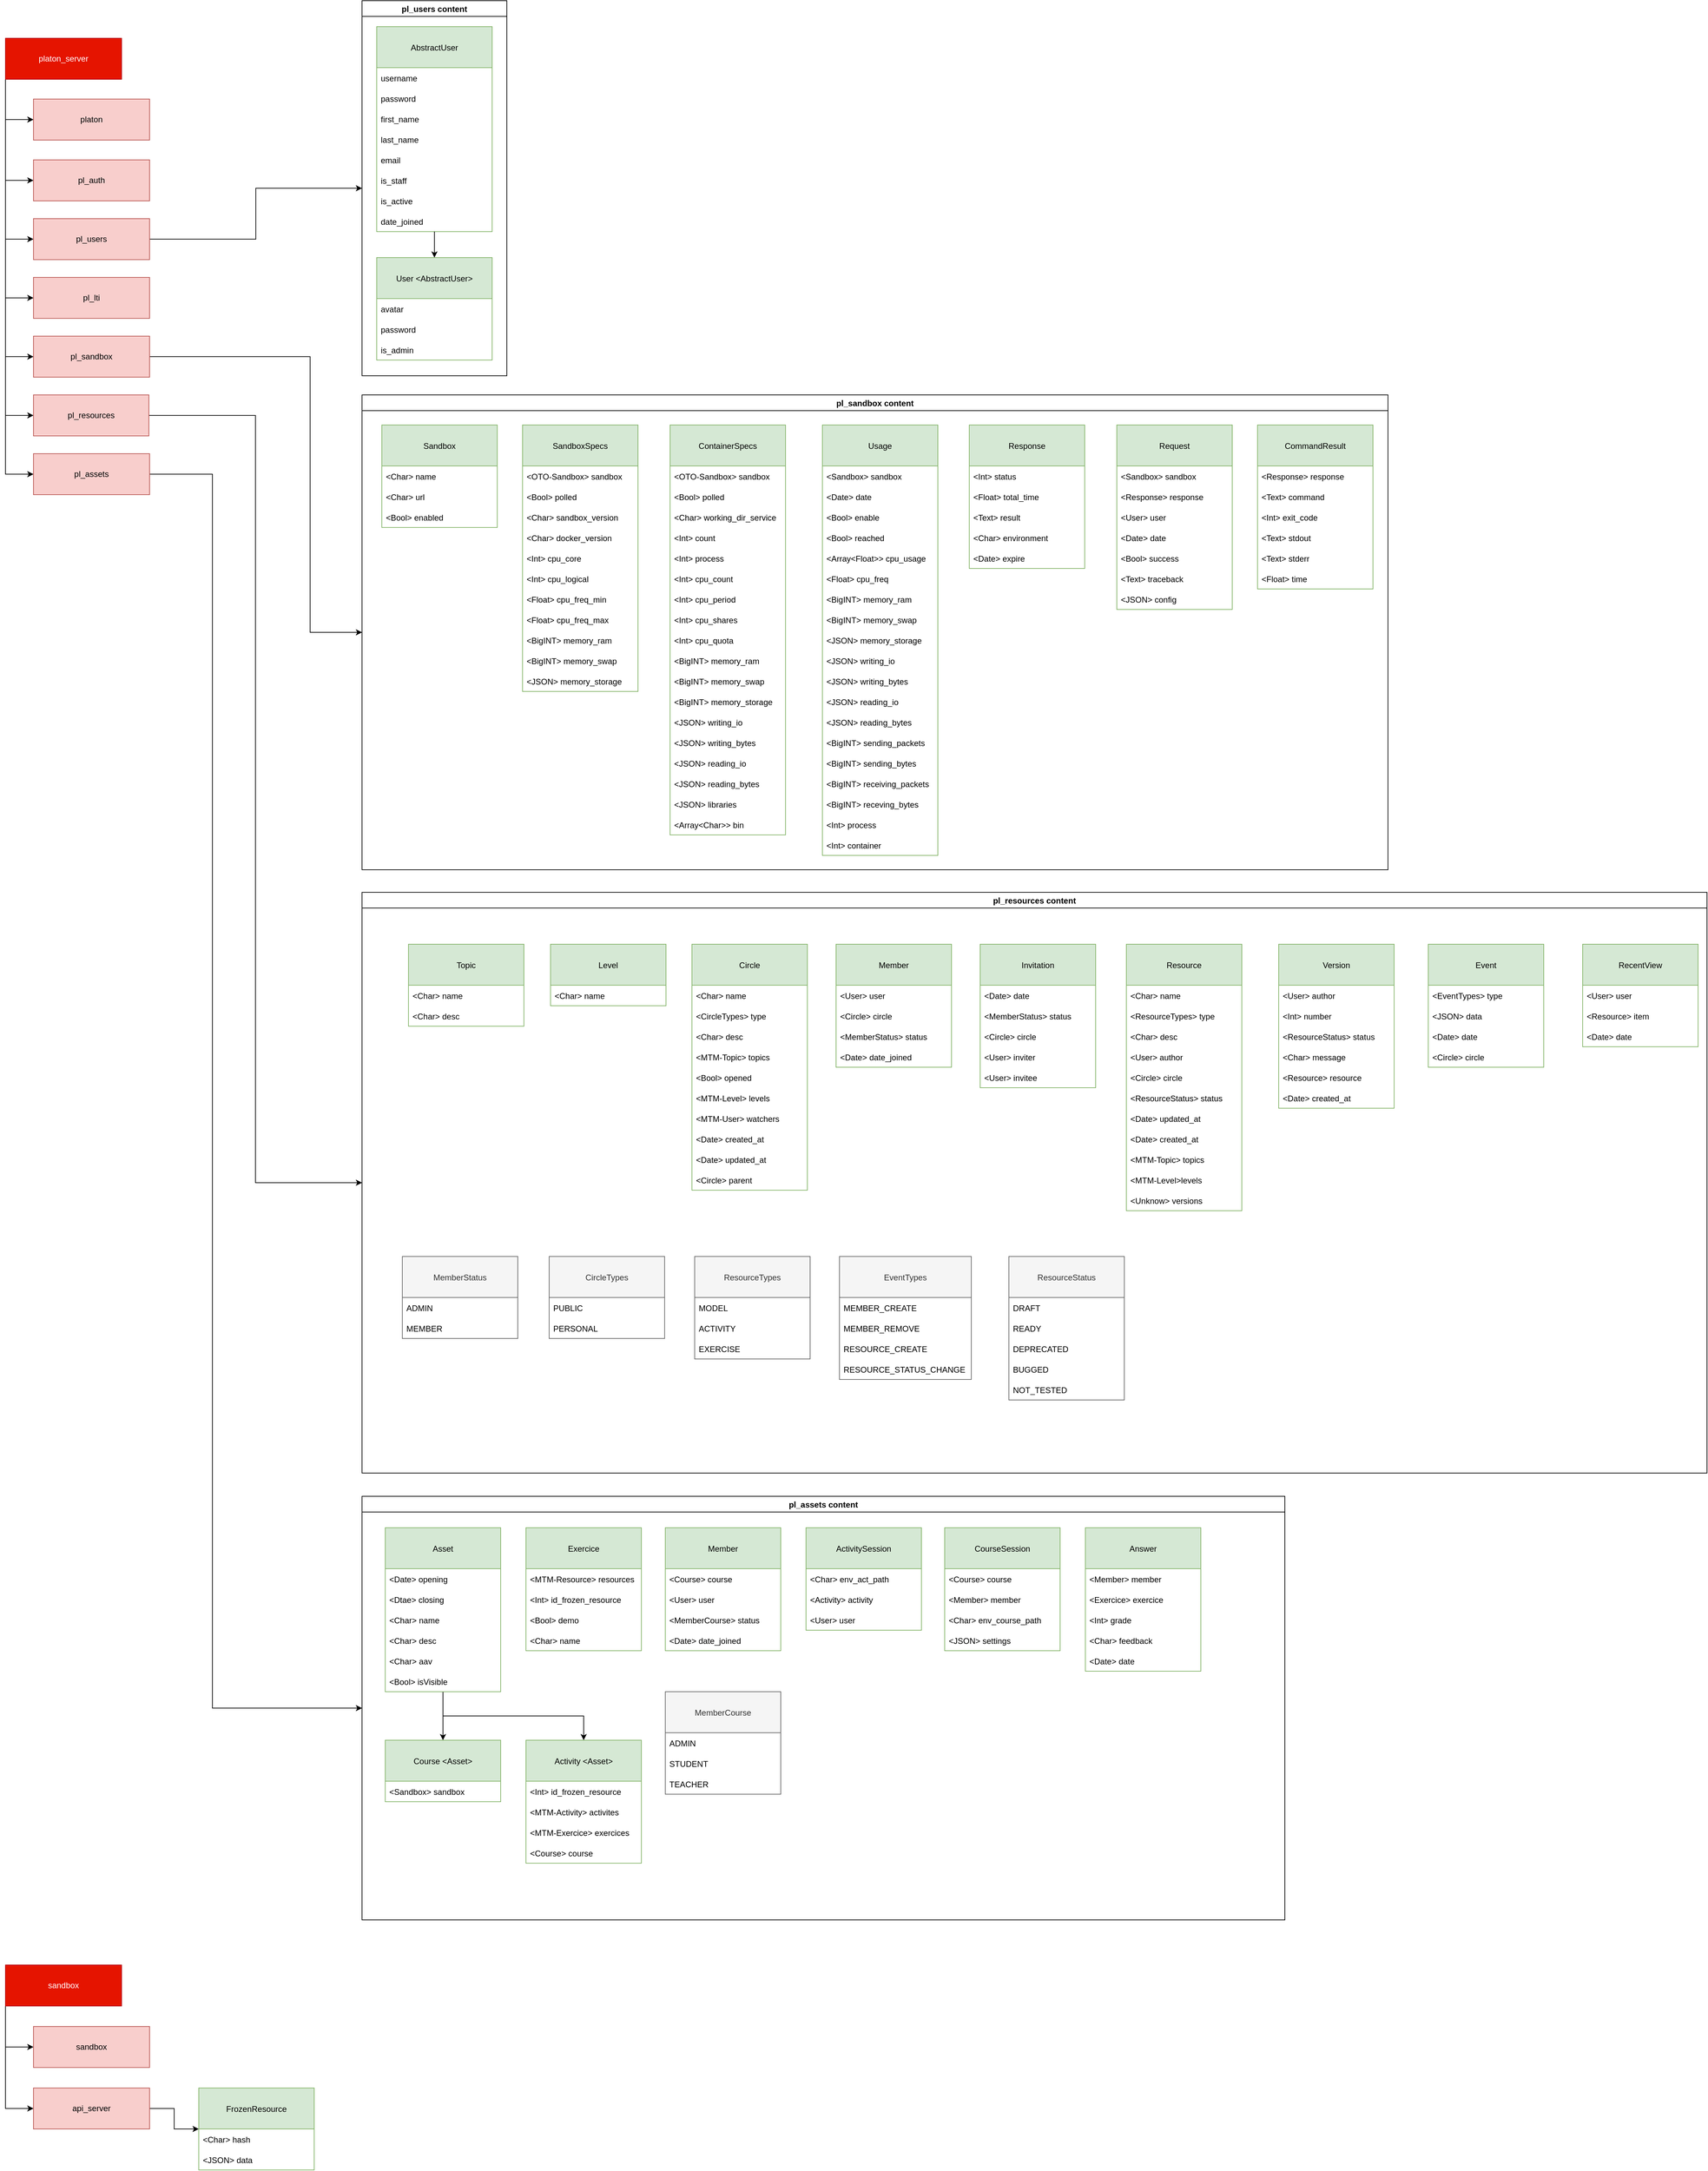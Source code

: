 <mxfile version="15.6.5" type="google"><diagram id="fZODBVewq6FOiZwC61P1" name="Page-1"><mxGraphModel dx="3565" dy="2288" grid="0" gridSize="10" guides="1" tooltips="1" connect="1" arrows="1" fold="1" page="1" pageScale="1" pageWidth="3000" pageHeight="4000" math="0" shadow="0"><root><mxCell id="0"/><mxCell id="1" parent="0"/><mxCell id="abu3QODv-NT2Iqj_SIeW-11" style="edgeStyle=orthogonalEdgeStyle;rounded=0;orthogonalLoop=1;jettySize=auto;html=1;exitX=0;exitY=1;exitDx=0;exitDy=0;entryX=0;entryY=0.5;entryDx=0;entryDy=0;" parent="1" source="abu3QODv-NT2Iqj_SIeW-1" target="abu3QODv-NT2Iqj_SIeW-3" edge="1"><mxGeometry relative="1" as="geometry"/></mxCell><mxCell id="abu3QODv-NT2Iqj_SIeW-12" style="edgeStyle=orthogonalEdgeStyle;rounded=0;orthogonalLoop=1;jettySize=auto;html=1;exitX=0;exitY=1;exitDx=0;exitDy=0;entryX=0;entryY=0.5;entryDx=0;entryDy=0;" parent="1" source="abu3QODv-NT2Iqj_SIeW-1" target="abu3QODv-NT2Iqj_SIeW-4" edge="1"><mxGeometry relative="1" as="geometry"/></mxCell><mxCell id="abu3QODv-NT2Iqj_SIeW-13" style="edgeStyle=orthogonalEdgeStyle;rounded=0;orthogonalLoop=1;jettySize=auto;html=1;exitX=0;exitY=1;exitDx=0;exitDy=0;entryX=0;entryY=0.5;entryDx=0;entryDy=0;" parent="1" source="abu3QODv-NT2Iqj_SIeW-1" target="abu3QODv-NT2Iqj_SIeW-5" edge="1"><mxGeometry relative="1" as="geometry"/></mxCell><mxCell id="abu3QODv-NT2Iqj_SIeW-14" style="edgeStyle=orthogonalEdgeStyle;rounded=0;orthogonalLoop=1;jettySize=auto;html=1;exitX=0;exitY=1;exitDx=0;exitDy=0;entryX=0;entryY=0.5;entryDx=0;entryDy=0;" parent="1" source="abu3QODv-NT2Iqj_SIeW-1" target="abu3QODv-NT2Iqj_SIeW-6" edge="1"><mxGeometry relative="1" as="geometry"/></mxCell><mxCell id="abu3QODv-NT2Iqj_SIeW-15" style="edgeStyle=orthogonalEdgeStyle;rounded=0;orthogonalLoop=1;jettySize=auto;html=1;exitX=0;exitY=1;exitDx=0;exitDy=0;entryX=0;entryY=0.5;entryDx=0;entryDy=0;" parent="1" source="abu3QODv-NT2Iqj_SIeW-1" target="abu3QODv-NT2Iqj_SIeW-7" edge="1"><mxGeometry relative="1" as="geometry"/></mxCell><mxCell id="abu3QODv-NT2Iqj_SIeW-16" style="edgeStyle=orthogonalEdgeStyle;rounded=0;orthogonalLoop=1;jettySize=auto;html=1;exitX=0;exitY=1;exitDx=0;exitDy=0;entryX=0;entryY=0.5;entryDx=0;entryDy=0;" parent="1" source="abu3QODv-NT2Iqj_SIeW-1" target="abu3QODv-NT2Iqj_SIeW-8" edge="1"><mxGeometry relative="1" as="geometry"/></mxCell><mxCell id="abu3QODv-NT2Iqj_SIeW-17" style="edgeStyle=orthogonalEdgeStyle;rounded=0;orthogonalLoop=1;jettySize=auto;html=1;exitX=0;exitY=1;exitDx=0;exitDy=0;entryX=0;entryY=0.5;entryDx=0;entryDy=0;" parent="1" source="abu3QODv-NT2Iqj_SIeW-1" target="abu3QODv-NT2Iqj_SIeW-9" edge="1"><mxGeometry relative="1" as="geometry"/></mxCell><mxCell id="abu3QODv-NT2Iqj_SIeW-1" value="&lt;div&gt;platon_server&lt;/div&gt;" style="rounded=0;whiteSpace=wrap;html=1;fillColor=#e51400;strokeColor=#B20000;fontColor=#ffffff;" parent="1" vertex="1"><mxGeometry x="66" y="73" width="170" height="60" as="geometry"/></mxCell><mxCell id="abu3QODv-NT2Iqj_SIeW-3" value="platon" style="rounded=0;whiteSpace=wrap;html=1;fillColor=#f8cecc;strokeColor=#b85450;" parent="1" vertex="1"><mxGeometry x="107" y="162" width="170" height="60" as="geometry"/></mxCell><mxCell id="abu3QODv-NT2Iqj_SIeW-4" value="&lt;div&gt;pl_auth&lt;/div&gt;" style="rounded=0;whiteSpace=wrap;html=1;fillColor=#f8cecc;strokeColor=#b85450;" parent="1" vertex="1"><mxGeometry x="107" y="251" width="170" height="60" as="geometry"/></mxCell><mxCell id="r0GMdYfieOL6A8QILolQ-157" style="edgeStyle=orthogonalEdgeStyle;rounded=0;orthogonalLoop=1;jettySize=auto;html=1;exitX=1;exitY=0.5;exitDx=0;exitDy=0;entryX=0;entryY=0.5;entryDx=0;entryDy=0;" parent="1" source="abu3QODv-NT2Iqj_SIeW-5" target="r0GMdYfieOL6A8QILolQ-155" edge="1"><mxGeometry relative="1" as="geometry"/></mxCell><mxCell id="abu3QODv-NT2Iqj_SIeW-5" value="&lt;div&gt;pl_users&lt;/div&gt;" style="rounded=0;whiteSpace=wrap;html=1;fillColor=#f8cecc;strokeColor=#b85450;" parent="1" vertex="1"><mxGeometry x="107" y="337" width="170" height="60" as="geometry"/></mxCell><mxCell id="abu3QODv-NT2Iqj_SIeW-6" value="pl_lti" style="rounded=0;whiteSpace=wrap;html=1;fillColor=#f8cecc;strokeColor=#b85450;" parent="1" vertex="1"><mxGeometry x="107" y="423" width="170" height="60" as="geometry"/></mxCell><mxCell id="TMHZPwX_mcExiVLiQuXu-73" style="edgeStyle=orthogonalEdgeStyle;rounded=0;orthogonalLoop=1;jettySize=auto;html=1;exitX=1;exitY=0.5;exitDx=0;exitDy=0;entryX=0;entryY=0.5;entryDx=0;entryDy=0;" parent="1" source="abu3QODv-NT2Iqj_SIeW-7" target="r0GMdYfieOL6A8QILolQ-17" edge="1"><mxGeometry relative="1" as="geometry"><Array as="points"><mxPoint x="512" y="539"/><mxPoint x="512" y="943"/></Array></mxGeometry></mxCell><mxCell id="abu3QODv-NT2Iqj_SIeW-7" value="&lt;div&gt;pl_sandbox&lt;/div&gt;" style="rounded=0;whiteSpace=wrap;html=1;fillColor=#f8cecc;strokeColor=#b85450;" parent="1" vertex="1"><mxGeometry x="107" y="509" width="170" height="60" as="geometry"/></mxCell><mxCell id="r0GMdYfieOL6A8QILolQ-19" style="edgeStyle=orthogonalEdgeStyle;rounded=0;orthogonalLoop=1;jettySize=auto;html=1;entryX=0;entryY=0.5;entryDx=0;entryDy=0;" parent="1" source="abu3QODv-NT2Iqj_SIeW-8" target="r0GMdYfieOL6A8QILolQ-13" edge="1"><mxGeometry relative="1" as="geometry"/></mxCell><mxCell id="abu3QODv-NT2Iqj_SIeW-8" value="&lt;div&gt;pl_resources&lt;/div&gt;" style="rounded=0;whiteSpace=wrap;html=1;fillColor=#f8cecc;strokeColor=#b85450;" parent="1" vertex="1"><mxGeometry x="107" y="595" width="169" height="60" as="geometry"/></mxCell><mxCell id="TMHZPwX_mcExiVLiQuXu-74" style="edgeStyle=orthogonalEdgeStyle;rounded=0;orthogonalLoop=1;jettySize=auto;html=1;exitX=1;exitY=0.5;exitDx=0;exitDy=0;entryX=0;entryY=0.5;entryDx=0;entryDy=0;" parent="1" source="abu3QODv-NT2Iqj_SIeW-9" target="r0GMdYfieOL6A8QILolQ-158" edge="1"><mxGeometry relative="1" as="geometry"><Array as="points"><mxPoint x="369" y="711"/><mxPoint x="369" y="2517"/></Array></mxGeometry></mxCell><mxCell id="abu3QODv-NT2Iqj_SIeW-9" value="&lt;div&gt;pl_assets&lt;br&gt;&lt;/div&gt;" style="rounded=0;whiteSpace=wrap;html=1;fillColor=#f8cecc;strokeColor=#b85450;" parent="1" vertex="1"><mxGeometry x="107" y="681" width="170" height="60" as="geometry"/></mxCell><mxCell id="r0GMdYfieOL6A8QILolQ-13" value="pl_resources content" style="swimlane;" parent="1" vertex="1"><mxGeometry x="588" y="1323" width="1969" height="850" as="geometry"><mxRectangle x="505" y="691" width="167" height="60" as="alternateBounds"/></mxGeometry></mxCell><mxCell id="r0GMdYfieOL6A8QILolQ-16" value="" style="group" parent="r0GMdYfieOL6A8QILolQ-13" vertex="1" connectable="0"><mxGeometry x="68" y="76" width="1888" height="390" as="geometry"/></mxCell><mxCell id="abu3QODv-NT2Iqj_SIeW-51" value="Topic" style="swimlane;fontStyle=0;childLayout=stackLayout;horizontal=1;startSize=60;horizontalStack=0;resizeParent=1;resizeParentMax=0;resizeLast=0;collapsible=1;marginBottom=0;fillColor=#d5e8d4;strokeColor=#82b366;swimlaneLine=1;" parent="r0GMdYfieOL6A8QILolQ-16" vertex="1"><mxGeometry width="169" height="120" as="geometry"><mxRectangle x="490" y="595" width="169" height="60" as="alternateBounds"/></mxGeometry></mxCell><mxCell id="abu3QODv-NT2Iqj_SIeW-52" value="&lt;Char&gt; name" style="text;strokeColor=none;fillColor=none;align=left;verticalAlign=middle;spacingLeft=4;spacingRight=4;overflow=hidden;points=[[0,0.5],[1,0.5]];portConstraint=eastwest;rotatable=0;" parent="abu3QODv-NT2Iqj_SIeW-51" vertex="1"><mxGeometry y="60" width="169" height="30" as="geometry"/></mxCell><mxCell id="abu3QODv-NT2Iqj_SIeW-53" value="&lt;Char&gt; desc" style="text;strokeColor=none;fillColor=none;align=left;verticalAlign=middle;spacingLeft=4;spacingRight=4;overflow=hidden;points=[[0,0.5],[1,0.5]];portConstraint=eastwest;rotatable=0;" parent="abu3QODv-NT2Iqj_SIeW-51" vertex="1"><mxGeometry y="90" width="169" height="30" as="geometry"/></mxCell><mxCell id="abu3QODv-NT2Iqj_SIeW-55" value="Level" style="swimlane;fontStyle=0;childLayout=stackLayout;horizontal=1;startSize=60;horizontalStack=0;resizeParent=1;resizeParentMax=0;resizeLast=0;collapsible=1;marginBottom=0;fillColor=#d5e8d4;strokeColor=#82b366;swimlaneLine=1;" parent="r0GMdYfieOL6A8QILolQ-16" vertex="1"><mxGeometry x="208" width="169" height="90" as="geometry"><mxRectangle x="490" y="595" width="169" height="60" as="alternateBounds"/></mxGeometry></mxCell><mxCell id="abu3QODv-NT2Iqj_SIeW-56" value="&lt;Char&gt; name" style="text;strokeColor=none;fillColor=none;align=left;verticalAlign=middle;spacingLeft=4;spacingRight=4;overflow=hidden;points=[[0,0.5],[1,0.5]];portConstraint=eastwest;rotatable=0;" parent="abu3QODv-NT2Iqj_SIeW-55" vertex="1"><mxGeometry y="60" width="169" height="30" as="geometry"/></mxCell><mxCell id="abu3QODv-NT2Iqj_SIeW-58" value="Circle" style="swimlane;fontStyle=0;childLayout=stackLayout;horizontal=1;startSize=60;horizontalStack=0;resizeParent=1;resizeParentMax=0;resizeLast=0;collapsible=1;marginBottom=0;fillColor=#d5e8d4;strokeColor=#82b366;swimlaneLine=1;" parent="r0GMdYfieOL6A8QILolQ-16" vertex="1"><mxGeometry x="415" width="169" height="360" as="geometry"><mxRectangle x="490" y="595" width="169" height="60" as="alternateBounds"/></mxGeometry></mxCell><mxCell id="abu3QODv-NT2Iqj_SIeW-59" value="&lt;Char&gt; name" style="text;strokeColor=none;fillColor=none;align=left;verticalAlign=middle;spacingLeft=4;spacingRight=4;overflow=hidden;points=[[0,0.5],[1,0.5]];portConstraint=eastwest;rotatable=0;" parent="abu3QODv-NT2Iqj_SIeW-58" vertex="1"><mxGeometry y="60" width="169" height="30" as="geometry"/></mxCell><mxCell id="abu3QODv-NT2Iqj_SIeW-60" value="&lt;CircleTypes&gt; type" style="text;strokeColor=none;fillColor=none;align=left;verticalAlign=middle;spacingLeft=4;spacingRight=4;overflow=hidden;points=[[0,0.5],[1,0.5]];portConstraint=eastwest;rotatable=0;" parent="abu3QODv-NT2Iqj_SIeW-58" vertex="1"><mxGeometry y="90" width="169" height="30" as="geometry"/></mxCell><mxCell id="abu3QODv-NT2Iqj_SIeW-61" value="&lt;Char&gt; desc" style="text;strokeColor=none;fillColor=none;align=left;verticalAlign=middle;spacingLeft=4;spacingRight=4;overflow=hidden;points=[[0,0.5],[1,0.5]];portConstraint=eastwest;rotatable=0;" parent="abu3QODv-NT2Iqj_SIeW-58" vertex="1"><mxGeometry y="120" width="169" height="30" as="geometry"/></mxCell><mxCell id="abu3QODv-NT2Iqj_SIeW-62" value="&lt;MTM-Topic&gt; topics" style="text;strokeColor=none;fillColor=none;align=left;verticalAlign=middle;spacingLeft=4;spacingRight=4;overflow=hidden;points=[[0,0.5],[1,0.5]];portConstraint=eastwest;rotatable=0;" parent="abu3QODv-NT2Iqj_SIeW-58" vertex="1"><mxGeometry y="150" width="169" height="30" as="geometry"/></mxCell><mxCell id="abu3QODv-NT2Iqj_SIeW-63" value="&lt;Bool&gt; opened" style="text;strokeColor=none;fillColor=none;align=left;verticalAlign=middle;spacingLeft=4;spacingRight=4;overflow=hidden;points=[[0,0.5],[1,0.5]];portConstraint=eastwest;rotatable=0;" parent="abu3QODv-NT2Iqj_SIeW-58" vertex="1"><mxGeometry y="180" width="169" height="30" as="geometry"/></mxCell><mxCell id="abu3QODv-NT2Iqj_SIeW-64" value="&lt;MTM-Level&gt; levels" style="text;strokeColor=none;fillColor=none;align=left;verticalAlign=middle;spacingLeft=4;spacingRight=4;overflow=hidden;points=[[0,0.5],[1,0.5]];portConstraint=eastwest;rotatable=0;" parent="abu3QODv-NT2Iqj_SIeW-58" vertex="1"><mxGeometry y="210" width="169" height="30" as="geometry"/></mxCell><mxCell id="abu3QODv-NT2Iqj_SIeW-65" value="&lt;MTM-User&gt; watchers" style="text;strokeColor=none;fillColor=none;align=left;verticalAlign=middle;spacingLeft=4;spacingRight=4;overflow=hidden;points=[[0,0.5],[1,0.5]];portConstraint=eastwest;rotatable=0;" parent="abu3QODv-NT2Iqj_SIeW-58" vertex="1"><mxGeometry y="240" width="169" height="30" as="geometry"/></mxCell><mxCell id="abu3QODv-NT2Iqj_SIeW-66" value="&lt;Date&gt; created_at" style="text;strokeColor=none;fillColor=none;align=left;verticalAlign=middle;spacingLeft=4;spacingRight=4;overflow=hidden;points=[[0,0.5],[1,0.5]];portConstraint=eastwest;rotatable=0;" parent="abu3QODv-NT2Iqj_SIeW-58" vertex="1"><mxGeometry y="270" width="169" height="30" as="geometry"/></mxCell><mxCell id="abu3QODv-NT2Iqj_SIeW-67" value="&lt;Date&gt; updated_at" style="text;strokeColor=none;fillColor=none;align=left;verticalAlign=middle;spacingLeft=4;spacingRight=4;overflow=hidden;points=[[0,0.5],[1,0.5]];portConstraint=eastwest;rotatable=0;" parent="abu3QODv-NT2Iqj_SIeW-58" vertex="1"><mxGeometry y="300" width="169" height="30" as="geometry"/></mxCell><mxCell id="abu3QODv-NT2Iqj_SIeW-68" value="&lt;Circle&gt; parent" style="text;strokeColor=none;fillColor=none;align=left;verticalAlign=middle;spacingLeft=4;spacingRight=4;overflow=hidden;points=[[0,0.5],[1,0.5]];portConstraint=eastwest;rotatable=0;" parent="abu3QODv-NT2Iqj_SIeW-58" vertex="1"><mxGeometry y="330" width="169" height="30" as="geometry"/></mxCell><mxCell id="abu3QODv-NT2Iqj_SIeW-69" value="Member" style="swimlane;fontStyle=0;childLayout=stackLayout;horizontal=1;startSize=60;horizontalStack=0;resizeParent=1;resizeParentMax=0;resizeLast=0;collapsible=1;marginBottom=0;fillColor=#d5e8d4;strokeColor=#82b366;swimlaneLine=1;" parent="r0GMdYfieOL6A8QILolQ-16" vertex="1"><mxGeometry x="626" width="169" height="180" as="geometry"><mxRectangle x="490" y="595" width="169" height="60" as="alternateBounds"/></mxGeometry></mxCell><mxCell id="abu3QODv-NT2Iqj_SIeW-70" value="&lt;User&gt; user" style="text;strokeColor=none;fillColor=none;align=left;verticalAlign=middle;spacingLeft=4;spacingRight=4;overflow=hidden;points=[[0,0.5],[1,0.5]];portConstraint=eastwest;rotatable=0;" parent="abu3QODv-NT2Iqj_SIeW-69" vertex="1"><mxGeometry y="60" width="169" height="30" as="geometry"/></mxCell><mxCell id="abu3QODv-NT2Iqj_SIeW-71" value="&lt;Circle&gt; circle" style="text;strokeColor=none;fillColor=none;align=left;verticalAlign=middle;spacingLeft=4;spacingRight=4;overflow=hidden;points=[[0,0.5],[1,0.5]];portConstraint=eastwest;rotatable=0;" parent="abu3QODv-NT2Iqj_SIeW-69" vertex="1"><mxGeometry y="90" width="169" height="30" as="geometry"/></mxCell><mxCell id="abu3QODv-NT2Iqj_SIeW-80" value="&lt;MemberStatus&gt; status" style="text;strokeColor=none;fillColor=none;align=left;verticalAlign=middle;spacingLeft=4;spacingRight=4;overflow=hidden;points=[[0,0.5],[1,0.5]];portConstraint=eastwest;rotatable=0;" parent="abu3QODv-NT2Iqj_SIeW-69" vertex="1"><mxGeometry y="120" width="169" height="30" as="geometry"/></mxCell><mxCell id="abu3QODv-NT2Iqj_SIeW-81" value="&lt;Date&gt; date_joined" style="text;strokeColor=none;fillColor=none;align=left;verticalAlign=middle;spacingLeft=4;spacingRight=4;overflow=hidden;points=[[0,0.5],[1,0.5]];portConstraint=eastwest;rotatable=0;" parent="abu3QODv-NT2Iqj_SIeW-69" vertex="1"><mxGeometry y="150" width="169" height="30" as="geometry"/></mxCell><mxCell id="abu3QODv-NT2Iqj_SIeW-82" value="Invitation" style="swimlane;fontStyle=0;childLayout=stackLayout;horizontal=1;startSize=60;horizontalStack=0;resizeParent=1;resizeParentMax=0;resizeLast=0;collapsible=1;marginBottom=0;fillColor=#d5e8d4;strokeColor=#82b366;swimlaneLine=1;" parent="r0GMdYfieOL6A8QILolQ-16" vertex="1"><mxGeometry x="837" width="169" height="210" as="geometry"><mxRectangle x="490" y="595" width="169" height="60" as="alternateBounds"/></mxGeometry></mxCell><mxCell id="abu3QODv-NT2Iqj_SIeW-83" value="&lt;Date&gt; date" style="text;strokeColor=none;fillColor=none;align=left;verticalAlign=middle;spacingLeft=4;spacingRight=4;overflow=hidden;points=[[0,0.5],[1,0.5]];portConstraint=eastwest;rotatable=0;" parent="abu3QODv-NT2Iqj_SIeW-82" vertex="1"><mxGeometry y="60" width="169" height="30" as="geometry"/></mxCell><mxCell id="abu3QODv-NT2Iqj_SIeW-84" value="&lt;MemberStatus&gt; status" style="text;strokeColor=none;fillColor=none;align=left;verticalAlign=middle;spacingLeft=4;spacingRight=4;overflow=hidden;points=[[0,0.5],[1,0.5]];portConstraint=eastwest;rotatable=0;" parent="abu3QODv-NT2Iqj_SIeW-82" vertex="1"><mxGeometry y="90" width="169" height="30" as="geometry"/></mxCell><mxCell id="abu3QODv-NT2Iqj_SIeW-85" value="&lt;Circle&gt; circle" style="text;strokeColor=none;fillColor=none;align=left;verticalAlign=middle;spacingLeft=4;spacingRight=4;overflow=hidden;points=[[0,0.5],[1,0.5]];portConstraint=eastwest;rotatable=0;" parent="abu3QODv-NT2Iqj_SIeW-82" vertex="1"><mxGeometry y="120" width="169" height="30" as="geometry"/></mxCell><mxCell id="abu3QODv-NT2Iqj_SIeW-86" value="&lt;User&gt; inviter" style="text;strokeColor=none;fillColor=none;align=left;verticalAlign=middle;spacingLeft=4;spacingRight=4;overflow=hidden;points=[[0,0.5],[1,0.5]];portConstraint=eastwest;rotatable=0;" parent="abu3QODv-NT2Iqj_SIeW-82" vertex="1"><mxGeometry y="150" width="169" height="30" as="geometry"/></mxCell><mxCell id="abu3QODv-NT2Iqj_SIeW-87" value="&lt;User&gt; invitee" style="text;strokeColor=none;fillColor=none;align=left;verticalAlign=middle;spacingLeft=4;spacingRight=4;overflow=hidden;points=[[0,0.5],[1,0.5]];portConstraint=eastwest;rotatable=0;" parent="abu3QODv-NT2Iqj_SIeW-82" vertex="1"><mxGeometry y="180" width="169" height="30" as="geometry"/></mxCell><mxCell id="abu3QODv-NT2Iqj_SIeW-88" value="Resource" style="swimlane;fontStyle=0;childLayout=stackLayout;horizontal=1;startSize=60;horizontalStack=0;resizeParent=1;resizeParentMax=0;resizeLast=0;collapsible=1;marginBottom=0;fillColor=#d5e8d4;strokeColor=#82b366;swimlaneLine=1;" parent="r0GMdYfieOL6A8QILolQ-16" vertex="1"><mxGeometry x="1051" width="169" height="390" as="geometry"><mxRectangle x="490" y="595" width="169" height="60" as="alternateBounds"/></mxGeometry></mxCell><mxCell id="abu3QODv-NT2Iqj_SIeW-90" value="&lt;Char&gt; name" style="text;strokeColor=none;fillColor=none;align=left;verticalAlign=middle;spacingLeft=4;spacingRight=4;overflow=hidden;points=[[0,0.5],[1,0.5]];portConstraint=eastwest;rotatable=0;" parent="abu3QODv-NT2Iqj_SIeW-88" vertex="1"><mxGeometry y="60" width="169" height="30" as="geometry"/></mxCell><mxCell id="abu3QODv-NT2Iqj_SIeW-94" value="&lt;ResourceTypes&gt; type" style="text;strokeColor=none;fillColor=none;align=left;verticalAlign=middle;spacingLeft=4;spacingRight=4;overflow=hidden;points=[[0,0.5],[1,0.5]];portConstraint=eastwest;rotatable=0;" parent="abu3QODv-NT2Iqj_SIeW-88" vertex="1"><mxGeometry y="90" width="169" height="30" as="geometry"/></mxCell><mxCell id="abu3QODv-NT2Iqj_SIeW-95" value="&lt;Char&gt; desc" style="text;strokeColor=none;fillColor=none;align=left;verticalAlign=middle;spacingLeft=4;spacingRight=4;overflow=hidden;points=[[0,0.5],[1,0.5]];portConstraint=eastwest;rotatable=0;" parent="abu3QODv-NT2Iqj_SIeW-88" vertex="1"><mxGeometry y="120" width="169" height="30" as="geometry"/></mxCell><mxCell id="abu3QODv-NT2Iqj_SIeW-96" value="&lt;User&gt; author" style="text;strokeColor=none;fillColor=none;align=left;verticalAlign=middle;spacingLeft=4;spacingRight=4;overflow=hidden;points=[[0,0.5],[1,0.5]];portConstraint=eastwest;rotatable=0;" parent="abu3QODv-NT2Iqj_SIeW-88" vertex="1"><mxGeometry y="150" width="169" height="30" as="geometry"/></mxCell><mxCell id="abu3QODv-NT2Iqj_SIeW-104" value="&lt;Circle&gt; circle" style="text;strokeColor=none;fillColor=none;align=left;verticalAlign=middle;spacingLeft=4;spacingRight=4;overflow=hidden;points=[[0,0.5],[1,0.5]];portConstraint=eastwest;rotatable=0;" parent="abu3QODv-NT2Iqj_SIeW-88" vertex="1"><mxGeometry y="180" width="169" height="30" as="geometry"/></mxCell><mxCell id="abu3QODv-NT2Iqj_SIeW-105" value="&lt;ResourceStatus&gt; status" style="text;strokeColor=none;fillColor=none;align=left;verticalAlign=middle;spacingLeft=4;spacingRight=4;overflow=hidden;points=[[0,0.5],[1,0.5]];portConstraint=eastwest;rotatable=0;" parent="abu3QODv-NT2Iqj_SIeW-88" vertex="1"><mxGeometry y="210" width="169" height="30" as="geometry"/></mxCell><mxCell id="abu3QODv-NT2Iqj_SIeW-106" value="&lt;Date&gt; updated_at" style="text;strokeColor=none;fillColor=none;align=left;verticalAlign=middle;spacingLeft=4;spacingRight=4;overflow=hidden;points=[[0,0.5],[1,0.5]];portConstraint=eastwest;rotatable=0;" parent="abu3QODv-NT2Iqj_SIeW-88" vertex="1"><mxGeometry y="240" width="169" height="30" as="geometry"/></mxCell><mxCell id="abu3QODv-NT2Iqj_SIeW-107" value="&lt;Date&gt; created_at" style="text;strokeColor=none;fillColor=none;align=left;verticalAlign=middle;spacingLeft=4;spacingRight=4;overflow=hidden;points=[[0,0.5],[1,0.5]];portConstraint=eastwest;rotatable=0;" parent="abu3QODv-NT2Iqj_SIeW-88" vertex="1"><mxGeometry y="270" width="169" height="30" as="geometry"/></mxCell><mxCell id="abu3QODv-NT2Iqj_SIeW-108" value="&lt;MTM-Topic&gt; topics" style="text;strokeColor=none;fillColor=none;align=left;verticalAlign=middle;spacingLeft=4;spacingRight=4;overflow=hidden;points=[[0,0.5],[1,0.5]];portConstraint=eastwest;rotatable=0;" parent="abu3QODv-NT2Iqj_SIeW-88" vertex="1"><mxGeometry y="300" width="169" height="30" as="geometry"/></mxCell><mxCell id="abu3QODv-NT2Iqj_SIeW-109" value="&lt;MTM-Level&gt;levels" style="text;strokeColor=none;fillColor=none;align=left;verticalAlign=middle;spacingLeft=4;spacingRight=4;overflow=hidden;points=[[0,0.5],[1,0.5]];portConstraint=eastwest;rotatable=0;" parent="abu3QODv-NT2Iqj_SIeW-88" vertex="1"><mxGeometry y="330" width="169" height="30" as="geometry"/></mxCell><mxCell id="abu3QODv-NT2Iqj_SIeW-110" value="&lt;Unknow&gt; versions" style="text;strokeColor=none;fillColor=none;align=left;verticalAlign=middle;spacingLeft=4;spacingRight=4;overflow=hidden;points=[[0,0.5],[1,0.5]];portConstraint=eastwest;rotatable=0;" parent="abu3QODv-NT2Iqj_SIeW-88" vertex="1"><mxGeometry y="360" width="169" height="30" as="geometry"/></mxCell><mxCell id="-eA-viafl8NsS1VKD38M-25" value="Version" style="swimlane;fontStyle=0;childLayout=stackLayout;horizontal=1;startSize=60;horizontalStack=0;resizeParent=1;resizeParentMax=0;resizeLast=0;collapsible=1;marginBottom=0;fillColor=#d5e8d4;strokeColor=#82b366;swimlaneLine=1;" parent="r0GMdYfieOL6A8QILolQ-16" vertex="1"><mxGeometry x="1274" width="169" height="240" as="geometry"><mxRectangle x="490" y="595" width="169" height="60" as="alternateBounds"/></mxGeometry></mxCell><mxCell id="-eA-viafl8NsS1VKD38M-26" value="&lt;User&gt; author" style="text;strokeColor=none;fillColor=none;align=left;verticalAlign=middle;spacingLeft=4;spacingRight=4;overflow=hidden;points=[[0,0.5],[1,0.5]];portConstraint=eastwest;rotatable=0;" parent="-eA-viafl8NsS1VKD38M-25" vertex="1"><mxGeometry y="60" width="169" height="30" as="geometry"/></mxCell><mxCell id="-eA-viafl8NsS1VKD38M-37" value="&lt;Int&gt; number" style="text;strokeColor=none;fillColor=none;align=left;verticalAlign=middle;spacingLeft=4;spacingRight=4;overflow=hidden;points=[[0,0.5],[1,0.5]];portConstraint=eastwest;rotatable=0;" parent="-eA-viafl8NsS1VKD38M-25" vertex="1"><mxGeometry y="90" width="169" height="30" as="geometry"/></mxCell><mxCell id="-eA-viafl8NsS1VKD38M-38" value="&lt;ResourceStatus&gt; status" style="text;strokeColor=none;fillColor=none;align=left;verticalAlign=middle;spacingLeft=4;spacingRight=4;overflow=hidden;points=[[0,0.5],[1,0.5]];portConstraint=eastwest;rotatable=0;" parent="-eA-viafl8NsS1VKD38M-25" vertex="1"><mxGeometry y="120" width="169" height="30" as="geometry"/></mxCell><mxCell id="-eA-viafl8NsS1VKD38M-39" value="&lt;Char&gt; message" style="text;strokeColor=none;fillColor=none;align=left;verticalAlign=middle;spacingLeft=4;spacingRight=4;overflow=hidden;points=[[0,0.5],[1,0.5]];portConstraint=eastwest;rotatable=0;" parent="-eA-viafl8NsS1VKD38M-25" vertex="1"><mxGeometry y="150" width="169" height="30" as="geometry"/></mxCell><mxCell id="-eA-viafl8NsS1VKD38M-40" value="&lt;Resource&gt; resource" style="text;strokeColor=none;fillColor=none;align=left;verticalAlign=middle;spacingLeft=4;spacingRight=4;overflow=hidden;points=[[0,0.5],[1,0.5]];portConstraint=eastwest;rotatable=0;" parent="-eA-viafl8NsS1VKD38M-25" vertex="1"><mxGeometry y="180" width="169" height="30" as="geometry"/></mxCell><mxCell id="-eA-viafl8NsS1VKD38M-41" value="&lt;Date&gt; created_at" style="text;strokeColor=none;fillColor=none;align=left;verticalAlign=middle;spacingLeft=4;spacingRight=4;overflow=hidden;points=[[0,0.5],[1,0.5]];portConstraint=eastwest;rotatable=0;" parent="-eA-viafl8NsS1VKD38M-25" vertex="1"><mxGeometry y="210" width="169" height="30" as="geometry"/></mxCell><mxCell id="X3oloW1BLqAEca4Z2rLZ-1" value="Event" style="swimlane;fontStyle=0;childLayout=stackLayout;horizontal=1;startSize=60;horizontalStack=0;resizeParent=1;resizeParentMax=0;resizeLast=0;collapsible=1;marginBottom=0;fillColor=#d5e8d4;strokeColor=#82b366;swimlaneLine=1;" parent="r0GMdYfieOL6A8QILolQ-16" vertex="1"><mxGeometry x="1493" width="169" height="180" as="geometry"><mxRectangle x="490" y="595" width="169" height="60" as="alternateBounds"/></mxGeometry></mxCell><mxCell id="X3oloW1BLqAEca4Z2rLZ-2" value="&lt;EventTypes&gt; type" style="text;strokeColor=none;fillColor=none;align=left;verticalAlign=middle;spacingLeft=4;spacingRight=4;overflow=hidden;points=[[0,0.5],[1,0.5]];portConstraint=eastwest;rotatable=0;" parent="X3oloW1BLqAEca4Z2rLZ-1" vertex="1"><mxGeometry y="60" width="169" height="30" as="geometry"/></mxCell><mxCell id="X3oloW1BLqAEca4Z2rLZ-8" value="&lt;JSON&gt; data" style="text;strokeColor=none;fillColor=none;align=left;verticalAlign=middle;spacingLeft=4;spacingRight=4;overflow=hidden;points=[[0,0.5],[1,0.5]];portConstraint=eastwest;rotatable=0;" parent="X3oloW1BLqAEca4Z2rLZ-1" vertex="1"><mxGeometry y="90" width="169" height="30" as="geometry"/></mxCell><mxCell id="X3oloW1BLqAEca4Z2rLZ-9" value="&lt;Date&gt; date" style="text;strokeColor=none;fillColor=none;align=left;verticalAlign=middle;spacingLeft=4;spacingRight=4;overflow=hidden;points=[[0,0.5],[1,0.5]];portConstraint=eastwest;rotatable=0;" parent="X3oloW1BLqAEca4Z2rLZ-1" vertex="1"><mxGeometry y="120" width="169" height="30" as="geometry"/></mxCell><mxCell id="X3oloW1BLqAEca4Z2rLZ-10" value="&lt;Circle&gt; circle" style="text;strokeColor=none;fillColor=none;align=left;verticalAlign=middle;spacingLeft=4;spacingRight=4;overflow=hidden;points=[[0,0.5],[1,0.5]];portConstraint=eastwest;rotatable=0;" parent="X3oloW1BLqAEca4Z2rLZ-1" vertex="1"><mxGeometry y="150" width="169" height="30" as="geometry"/></mxCell><mxCell id="X3oloW1BLqAEca4Z2rLZ-11" value="RecentView" style="swimlane;fontStyle=0;childLayout=stackLayout;horizontal=1;startSize=60;horizontalStack=0;resizeParent=1;resizeParentMax=0;resizeLast=0;collapsible=1;marginBottom=0;fillColor=#d5e8d4;strokeColor=#82b366;swimlaneLine=1;" parent="r0GMdYfieOL6A8QILolQ-16" vertex="1"><mxGeometry x="1719" width="169" height="150" as="geometry"><mxRectangle x="490" y="595" width="169" height="60" as="alternateBounds"/></mxGeometry></mxCell><mxCell id="X3oloW1BLqAEca4Z2rLZ-12" value="&lt;User&gt; user" style="text;strokeColor=none;fillColor=none;align=left;verticalAlign=middle;spacingLeft=4;spacingRight=4;overflow=hidden;points=[[0,0.5],[1,0.5]];portConstraint=eastwest;rotatable=0;" parent="X3oloW1BLqAEca4Z2rLZ-11" vertex="1"><mxGeometry y="60" width="169" height="30" as="geometry"/></mxCell><mxCell id="X3oloW1BLqAEca4Z2rLZ-16" value="&lt;Resource&gt; item" style="text;strokeColor=none;fillColor=none;align=left;verticalAlign=middle;spacingLeft=4;spacingRight=4;overflow=hidden;points=[[0,0.5],[1,0.5]];portConstraint=eastwest;rotatable=0;" parent="X3oloW1BLqAEca4Z2rLZ-11" vertex="1"><mxGeometry y="90" width="169" height="30" as="geometry"/></mxCell><mxCell id="X3oloW1BLqAEca4Z2rLZ-17" value="&lt;Date&gt; date" style="text;strokeColor=none;fillColor=none;align=left;verticalAlign=middle;spacingLeft=4;spacingRight=4;overflow=hidden;points=[[0,0.5],[1,0.5]];portConstraint=eastwest;rotatable=0;" parent="X3oloW1BLqAEca4Z2rLZ-11" vertex="1"><mxGeometry y="120" width="169" height="30" as="geometry"/></mxCell><mxCell id="r0GMdYfieOL6A8QILolQ-15" value="" style="group" parent="r0GMdYfieOL6A8QILolQ-13" vertex="1" connectable="0"><mxGeometry x="59" y="533" width="1057" height="210" as="geometry"/></mxCell><mxCell id="-eA-viafl8NsS1VKD38M-7" value="CircleTypes" style="swimlane;fontStyle=0;childLayout=stackLayout;horizontal=1;startSize=60;horizontalStack=0;resizeParent=1;resizeParentMax=0;resizeLast=0;collapsible=1;marginBottom=0;fillColor=#f5f5f5;strokeColor=#666666;swimlaneLine=1;fontColor=#333333;" parent="r0GMdYfieOL6A8QILolQ-15" vertex="1"><mxGeometry x="215" width="169" height="120" as="geometry"><mxRectangle x="490" y="595" width="169" height="60" as="alternateBounds"/></mxGeometry></mxCell><mxCell id="-eA-viafl8NsS1VKD38M-8" value="PUBLIC" style="text;strokeColor=none;fillColor=none;align=left;verticalAlign=middle;spacingLeft=4;spacingRight=4;overflow=hidden;points=[[0,0.5],[1,0.5]];portConstraint=eastwest;rotatable=0;" parent="-eA-viafl8NsS1VKD38M-7" vertex="1"><mxGeometry y="60" width="169" height="30" as="geometry"/></mxCell><mxCell id="-eA-viafl8NsS1VKD38M-9" value="PERSONAL" style="text;strokeColor=none;fillColor=none;align=left;verticalAlign=middle;spacingLeft=4;spacingRight=4;overflow=hidden;points=[[0,0.5],[1,0.5]];portConstraint=eastwest;rotatable=0;" parent="-eA-viafl8NsS1VKD38M-7" vertex="1"><mxGeometry y="90" width="169" height="30" as="geometry"/></mxCell><mxCell id="-eA-viafl8NsS1VKD38M-10" value="EventTypes" style="swimlane;fontStyle=0;childLayout=stackLayout;horizontal=1;startSize=60;horizontalStack=0;resizeParent=1;resizeParentMax=0;resizeLast=0;collapsible=1;marginBottom=0;fillColor=#f5f5f5;strokeColor=#666666;swimlaneLine=1;fontColor=#333333;" parent="r0GMdYfieOL6A8QILolQ-15" vertex="1"><mxGeometry x="640" width="193" height="180" as="geometry"><mxRectangle x="490" y="595" width="169" height="60" as="alternateBounds"/></mxGeometry></mxCell><mxCell id="-eA-viafl8NsS1VKD38M-11" value="MEMBER_CREATE" style="text;strokeColor=none;fillColor=none;align=left;verticalAlign=middle;spacingLeft=4;spacingRight=4;overflow=hidden;points=[[0,0.5],[1,0.5]];portConstraint=eastwest;rotatable=0;" parent="-eA-viafl8NsS1VKD38M-10" vertex="1"><mxGeometry y="60" width="193" height="30" as="geometry"/></mxCell><mxCell id="-eA-viafl8NsS1VKD38M-12" value="MEMBER_REMOVE" style="text;strokeColor=none;fillColor=none;align=left;verticalAlign=middle;spacingLeft=4;spacingRight=4;overflow=hidden;points=[[0,0.5],[1,0.5]];portConstraint=eastwest;rotatable=0;" parent="-eA-viafl8NsS1VKD38M-10" vertex="1"><mxGeometry y="90" width="193" height="30" as="geometry"/></mxCell><mxCell id="-eA-viafl8NsS1VKD38M-13" value="RESOURCE_CREATE" style="text;strokeColor=none;fillColor=none;align=left;verticalAlign=middle;spacingLeft=4;spacingRight=4;overflow=hidden;points=[[0,0.5],[1,0.5]];portConstraint=eastwest;rotatable=0;" parent="-eA-viafl8NsS1VKD38M-10" vertex="1"><mxGeometry y="120" width="193" height="30" as="geometry"/></mxCell><mxCell id="-eA-viafl8NsS1VKD38M-14" value="RESOURCE_STATUS_CHANGE" style="text;strokeColor=none;fillColor=none;align=left;verticalAlign=middle;spacingLeft=4;spacingRight=4;overflow=hidden;points=[[0,0.5],[1,0.5]];portConstraint=eastwest;rotatable=0;" parent="-eA-viafl8NsS1VKD38M-10" vertex="1"><mxGeometry y="150" width="193" height="30" as="geometry"/></mxCell><mxCell id="-eA-viafl8NsS1VKD38M-15" value="ResourceTypes" style="swimlane;fontStyle=0;childLayout=stackLayout;horizontal=1;startSize=60;horizontalStack=0;resizeParent=1;resizeParentMax=0;resizeLast=0;collapsible=1;marginBottom=0;fillColor=#f5f5f5;strokeColor=#666666;swimlaneLine=1;fontColor=#333333;" parent="r0GMdYfieOL6A8QILolQ-15" vertex="1"><mxGeometry x="428" width="169" height="150" as="geometry"><mxRectangle x="490" y="595" width="169" height="60" as="alternateBounds"/></mxGeometry></mxCell><mxCell id="-eA-viafl8NsS1VKD38M-16" value="MODEL" style="text;strokeColor=none;fillColor=none;align=left;verticalAlign=middle;spacingLeft=4;spacingRight=4;overflow=hidden;points=[[0,0.5],[1,0.5]];portConstraint=eastwest;rotatable=0;" parent="-eA-viafl8NsS1VKD38M-15" vertex="1"><mxGeometry y="60" width="169" height="30" as="geometry"/></mxCell><mxCell id="-eA-viafl8NsS1VKD38M-17" value="ACTIVITY" style="text;strokeColor=none;fillColor=none;align=left;verticalAlign=middle;spacingLeft=4;spacingRight=4;overflow=hidden;points=[[0,0.5],[1,0.5]];portConstraint=eastwest;rotatable=0;" parent="-eA-viafl8NsS1VKD38M-15" vertex="1"><mxGeometry y="90" width="169" height="30" as="geometry"/></mxCell><mxCell id="-eA-viafl8NsS1VKD38M-18" value="EXERCISE" style="text;strokeColor=none;fillColor=none;align=left;verticalAlign=middle;spacingLeft=4;spacingRight=4;overflow=hidden;points=[[0,0.5],[1,0.5]];portConstraint=eastwest;rotatable=0;" parent="-eA-viafl8NsS1VKD38M-15" vertex="1"><mxGeometry y="120" width="169" height="30" as="geometry"/></mxCell><mxCell id="-eA-viafl8NsS1VKD38M-19" value="ResourceStatus" style="swimlane;fontStyle=0;childLayout=stackLayout;horizontal=1;startSize=60;horizontalStack=0;resizeParent=1;resizeParentMax=0;resizeLast=0;collapsible=1;marginBottom=0;fillColor=#f5f5f5;strokeColor=#666666;swimlaneLine=1;fontColor=#333333;" parent="r0GMdYfieOL6A8QILolQ-15" vertex="1"><mxGeometry x="888" width="169" height="210" as="geometry"><mxRectangle x="490" y="595" width="169" height="60" as="alternateBounds"/></mxGeometry></mxCell><mxCell id="-eA-viafl8NsS1VKD38M-20" value="DRAFT" style="text;strokeColor=none;fillColor=none;align=left;verticalAlign=middle;spacingLeft=4;spacingRight=4;overflow=hidden;points=[[0,0.5],[1,0.5]];portConstraint=eastwest;rotatable=0;" parent="-eA-viafl8NsS1VKD38M-19" vertex="1"><mxGeometry y="60" width="169" height="30" as="geometry"/></mxCell><mxCell id="-eA-viafl8NsS1VKD38M-21" value="READY" style="text;strokeColor=none;fillColor=none;align=left;verticalAlign=middle;spacingLeft=4;spacingRight=4;overflow=hidden;points=[[0,0.5],[1,0.5]];portConstraint=eastwest;rotatable=0;" parent="-eA-viafl8NsS1VKD38M-19" vertex="1"><mxGeometry y="90" width="169" height="30" as="geometry"/></mxCell><mxCell id="-eA-viafl8NsS1VKD38M-22" value="DEPRECATED" style="text;strokeColor=none;fillColor=none;align=left;verticalAlign=middle;spacingLeft=4;spacingRight=4;overflow=hidden;points=[[0,0.5],[1,0.5]];portConstraint=eastwest;rotatable=0;" parent="-eA-viafl8NsS1VKD38M-19" vertex="1"><mxGeometry y="120" width="169" height="30" as="geometry"/></mxCell><mxCell id="-eA-viafl8NsS1VKD38M-23" value="BUGGED" style="text;strokeColor=none;fillColor=none;align=left;verticalAlign=middle;spacingLeft=4;spacingRight=4;overflow=hidden;points=[[0,0.5],[1,0.5]];portConstraint=eastwest;rotatable=0;" parent="-eA-viafl8NsS1VKD38M-19" vertex="1"><mxGeometry y="150" width="169" height="30" as="geometry"/></mxCell><mxCell id="-eA-viafl8NsS1VKD38M-24" value="NOT_TESTED" style="text;strokeColor=none;fillColor=none;align=left;verticalAlign=middle;spacingLeft=4;spacingRight=4;overflow=hidden;points=[[0,0.5],[1,0.5]];portConstraint=eastwest;rotatable=0;" parent="-eA-viafl8NsS1VKD38M-19" vertex="1"><mxGeometry y="180" width="169" height="30" as="geometry"/></mxCell><mxCell id="-eA-viafl8NsS1VKD38M-1" value="MemberStatus" style="swimlane;fontStyle=0;childLayout=stackLayout;horizontal=1;startSize=60;horizontalStack=0;resizeParent=1;resizeParentMax=0;resizeLast=0;collapsible=1;marginBottom=0;fillColor=#f5f5f5;strokeColor=#666666;swimlaneLine=1;fontColor=#333333;" parent="r0GMdYfieOL6A8QILolQ-15" vertex="1"><mxGeometry width="169" height="120" as="geometry"><mxRectangle x="490" y="595" width="169" height="60" as="alternateBounds"/></mxGeometry></mxCell><mxCell id="-eA-viafl8NsS1VKD38M-2" value="ADMIN" style="text;strokeColor=none;fillColor=none;align=left;verticalAlign=middle;spacingLeft=4;spacingRight=4;overflow=hidden;points=[[0,0.5],[1,0.5]];portConstraint=eastwest;rotatable=0;" parent="-eA-viafl8NsS1VKD38M-1" vertex="1"><mxGeometry y="60" width="169" height="30" as="geometry"/></mxCell><mxCell id="-eA-viafl8NsS1VKD38M-6" value="MEMBER" style="text;strokeColor=none;fillColor=none;align=left;verticalAlign=middle;spacingLeft=4;spacingRight=4;overflow=hidden;points=[[0,0.5],[1,0.5]];portConstraint=eastwest;rotatable=0;" parent="-eA-viafl8NsS1VKD38M-1" vertex="1"><mxGeometry y="90" width="169" height="30" as="geometry"/></mxCell><mxCell id="r0GMdYfieOL6A8QILolQ-17" value="pl_sandbox content" style="swimlane;backgroundOutline=0;labelBackgroundColor=default;fillColor=default;" parent="1" vertex="1"><mxGeometry x="588" y="595" width="1502" height="695" as="geometry"><mxRectangle x="706" y="509" width="168" height="63" as="alternateBounds"/></mxGeometry></mxCell><mxCell id="r0GMdYfieOL6A8QILolQ-2" value="Sandbox" style="swimlane;fontStyle=0;childLayout=stackLayout;horizontal=1;startSize=60;horizontalStack=0;resizeParent=1;resizeParentMax=0;resizeLast=0;collapsible=1;marginBottom=0;fillColor=#d5e8d4;strokeColor=#82b366;swimlaneLine=1;" parent="r0GMdYfieOL6A8QILolQ-17" vertex="1"><mxGeometry x="29" y="44" width="169" height="150" as="geometry"><mxRectangle x="490" y="509" width="169" height="60" as="alternateBounds"/></mxGeometry></mxCell><mxCell id="r0GMdYfieOL6A8QILolQ-3" value="&lt;Char&gt; name" style="text;strokeColor=none;fillColor=none;align=left;verticalAlign=middle;spacingLeft=4;spacingRight=4;overflow=hidden;points=[[0,0.5],[1,0.5]];portConstraint=eastwest;rotatable=0;" parent="r0GMdYfieOL6A8QILolQ-2" vertex="1"><mxGeometry y="60" width="169" height="30" as="geometry"/></mxCell><mxCell id="r0GMdYfieOL6A8QILolQ-4" value="&lt;Char&gt; url" style="text;strokeColor=none;fillColor=none;align=left;verticalAlign=middle;spacingLeft=4;spacingRight=4;overflow=hidden;points=[[0,0.5],[1,0.5]];portConstraint=eastwest;rotatable=0;" parent="r0GMdYfieOL6A8QILolQ-2" vertex="1"><mxGeometry y="90" width="169" height="30" as="geometry"/></mxCell><mxCell id="r0GMdYfieOL6A8QILolQ-7" value="&lt;Bool&gt; enabled" style="text;strokeColor=none;fillColor=none;align=left;verticalAlign=middle;spacingLeft=4;spacingRight=4;overflow=hidden;points=[[0,0.5],[1,0.5]];portConstraint=eastwest;rotatable=0;" parent="r0GMdYfieOL6A8QILolQ-2" vertex="1"><mxGeometry y="120" width="169" height="30" as="geometry"/></mxCell><mxCell id="r0GMdYfieOL6A8QILolQ-8" value="SandboxSpecs" style="swimlane;fontStyle=0;childLayout=stackLayout;horizontal=1;startSize=60;horizontalStack=0;resizeParent=1;resizeParentMax=0;resizeLast=0;collapsible=1;marginBottom=0;fillColor=#d5e8d4;strokeColor=#82b366;swimlaneLine=1;" parent="r0GMdYfieOL6A8QILolQ-17" vertex="1"><mxGeometry x="235" y="44" width="169" height="390" as="geometry"><mxRectangle x="490" y="509" width="169" height="60" as="alternateBounds"/></mxGeometry></mxCell><mxCell id="r0GMdYfieOL6A8QILolQ-9" value="&lt;OTO-Sandbox&gt; sandbox" style="text;strokeColor=none;fillColor=none;align=left;verticalAlign=middle;spacingLeft=4;spacingRight=4;overflow=hidden;points=[[0,0.5],[1,0.5]];portConstraint=eastwest;rotatable=0;" parent="r0GMdYfieOL6A8QILolQ-8" vertex="1"><mxGeometry y="60" width="169" height="30" as="geometry"/></mxCell><mxCell id="r0GMdYfieOL6A8QILolQ-10" value="&lt;Bool&gt; polled" style="text;strokeColor=none;fillColor=none;align=left;verticalAlign=middle;spacingLeft=4;spacingRight=4;overflow=hidden;points=[[0,0.5],[1,0.5]];portConstraint=eastwest;rotatable=0;" parent="r0GMdYfieOL6A8QILolQ-8" vertex="1"><mxGeometry y="90" width="169" height="30" as="geometry"/></mxCell><mxCell id="r0GMdYfieOL6A8QILolQ-11" value="&lt;Char&gt; sandbox_version" style="text;strokeColor=none;fillColor=none;align=left;verticalAlign=middle;spacingLeft=4;spacingRight=4;overflow=hidden;points=[[0,0.5],[1,0.5]];portConstraint=eastwest;rotatable=0;" parent="r0GMdYfieOL6A8QILolQ-8" vertex="1"><mxGeometry y="120" width="169" height="30" as="geometry"/></mxCell><mxCell id="r0GMdYfieOL6A8QILolQ-23" value="&lt;Char&gt; docker_version" style="text;strokeColor=none;fillColor=none;align=left;verticalAlign=middle;spacingLeft=4;spacingRight=4;overflow=hidden;points=[[0,0.5],[1,0.5]];portConstraint=eastwest;rotatable=0;" parent="r0GMdYfieOL6A8QILolQ-8" vertex="1"><mxGeometry y="150" width="169" height="30" as="geometry"/></mxCell><mxCell id="r0GMdYfieOL6A8QILolQ-24" value="&lt;Int&gt; cpu_core" style="text;strokeColor=none;fillColor=none;align=left;verticalAlign=middle;spacingLeft=4;spacingRight=4;overflow=hidden;points=[[0,0.5],[1,0.5]];portConstraint=eastwest;rotatable=0;" parent="r0GMdYfieOL6A8QILolQ-8" vertex="1"><mxGeometry y="180" width="169" height="30" as="geometry"/></mxCell><mxCell id="r0GMdYfieOL6A8QILolQ-25" value="&lt;Int&gt; cpu_logical" style="text;strokeColor=none;fillColor=none;align=left;verticalAlign=middle;spacingLeft=4;spacingRight=4;overflow=hidden;points=[[0,0.5],[1,0.5]];portConstraint=eastwest;rotatable=0;" parent="r0GMdYfieOL6A8QILolQ-8" vertex="1"><mxGeometry y="210" width="169" height="30" as="geometry"/></mxCell><mxCell id="r0GMdYfieOL6A8QILolQ-26" value="&lt;Float&gt; cpu_freq_min" style="text;strokeColor=none;fillColor=none;align=left;verticalAlign=middle;spacingLeft=4;spacingRight=4;overflow=hidden;points=[[0,0.5],[1,0.5]];portConstraint=eastwest;rotatable=0;" parent="r0GMdYfieOL6A8QILolQ-8" vertex="1"><mxGeometry y="240" width="169" height="30" as="geometry"/></mxCell><mxCell id="r0GMdYfieOL6A8QILolQ-27" value="&lt;Float&gt; cpu_freq_max" style="text;strokeColor=none;fillColor=none;align=left;verticalAlign=middle;spacingLeft=4;spacingRight=4;overflow=hidden;points=[[0,0.5],[1,0.5]];portConstraint=eastwest;rotatable=0;" parent="r0GMdYfieOL6A8QILolQ-8" vertex="1"><mxGeometry y="270" width="169" height="30" as="geometry"/></mxCell><mxCell id="r0GMdYfieOL6A8QILolQ-28" value="&lt;BigINT&gt; memory_ram" style="text;strokeColor=none;fillColor=none;align=left;verticalAlign=middle;spacingLeft=4;spacingRight=4;overflow=hidden;points=[[0,0.5],[1,0.5]];portConstraint=eastwest;rotatable=0;" parent="r0GMdYfieOL6A8QILolQ-8" vertex="1"><mxGeometry y="300" width="169" height="30" as="geometry"/></mxCell><mxCell id="r0GMdYfieOL6A8QILolQ-29" value="&lt;BigINT&gt; memory_swap" style="text;strokeColor=none;fillColor=none;align=left;verticalAlign=middle;spacingLeft=4;spacingRight=4;overflow=hidden;points=[[0,0.5],[1,0.5]];portConstraint=eastwest;rotatable=0;" parent="r0GMdYfieOL6A8QILolQ-8" vertex="1"><mxGeometry y="330" width="169" height="30" as="geometry"/></mxCell><mxCell id="r0GMdYfieOL6A8QILolQ-30" value="&lt;JSON&gt; memory_storage" style="text;strokeColor=none;fillColor=none;align=left;verticalAlign=middle;spacingLeft=4;spacingRight=4;overflow=hidden;points=[[0,0.5],[1,0.5]];portConstraint=eastwest;rotatable=0;" parent="r0GMdYfieOL6A8QILolQ-8" vertex="1"><mxGeometry y="360" width="169" height="30" as="geometry"/></mxCell><mxCell id="r0GMdYfieOL6A8QILolQ-34" value="ContainerSpecs" style="swimlane;fontStyle=0;childLayout=stackLayout;horizontal=1;startSize=60;horizontalStack=0;resizeParent=1;resizeParentMax=0;resizeLast=0;collapsible=1;marginBottom=0;fillColor=#d5e8d4;strokeColor=#82b366;swimlaneLine=1;" parent="r0GMdYfieOL6A8QILolQ-17" vertex="1"><mxGeometry x="451" y="44" width="169" height="600" as="geometry"><mxRectangle x="490" y="509" width="169" height="60" as="alternateBounds"/></mxGeometry></mxCell><mxCell id="r0GMdYfieOL6A8QILolQ-35" value="&lt;OTO-Sandbox&gt; sandbox" style="text;strokeColor=none;fillColor=none;align=left;verticalAlign=middle;spacingLeft=4;spacingRight=4;overflow=hidden;points=[[0,0.5],[1,0.5]];portConstraint=eastwest;rotatable=0;" parent="r0GMdYfieOL6A8QILolQ-34" vertex="1"><mxGeometry y="60" width="169" height="30" as="geometry"/></mxCell><mxCell id="r0GMdYfieOL6A8QILolQ-59" value="&lt;Bool&gt; polled" style="text;strokeColor=none;fillColor=none;align=left;verticalAlign=middle;spacingLeft=4;spacingRight=4;overflow=hidden;points=[[0,0.5],[1,0.5]];portConstraint=eastwest;rotatable=0;" parent="r0GMdYfieOL6A8QILolQ-34" vertex="1"><mxGeometry y="90" width="169" height="30" as="geometry"/></mxCell><mxCell id="r0GMdYfieOL6A8QILolQ-58" value="&lt;Char&gt; working_dir_service" style="text;strokeColor=none;fillColor=none;align=left;verticalAlign=middle;spacingLeft=4;spacingRight=4;overflow=hidden;points=[[0,0.5],[1,0.5]];portConstraint=eastwest;rotatable=0;" parent="r0GMdYfieOL6A8QILolQ-34" vertex="1"><mxGeometry y="120" width="169" height="30" as="geometry"/></mxCell><mxCell id="r0GMdYfieOL6A8QILolQ-57" value="&lt;Int&gt; count" style="text;strokeColor=none;fillColor=none;align=left;verticalAlign=middle;spacingLeft=4;spacingRight=4;overflow=hidden;points=[[0,0.5],[1,0.5]];portConstraint=eastwest;rotatable=0;" parent="r0GMdYfieOL6A8QILolQ-34" vertex="1"><mxGeometry y="150" width="169" height="30" as="geometry"/></mxCell><mxCell id="r0GMdYfieOL6A8QILolQ-56" value="&lt;Int&gt; process" style="text;strokeColor=none;fillColor=none;align=left;verticalAlign=middle;spacingLeft=4;spacingRight=4;overflow=hidden;points=[[0,0.5],[1,0.5]];portConstraint=eastwest;rotatable=0;" parent="r0GMdYfieOL6A8QILolQ-34" vertex="1"><mxGeometry y="180" width="169" height="30" as="geometry"/></mxCell><mxCell id="r0GMdYfieOL6A8QILolQ-55" value="&lt;Int&gt; cpu_count" style="text;strokeColor=none;fillColor=none;align=left;verticalAlign=middle;spacingLeft=4;spacingRight=4;overflow=hidden;points=[[0,0.5],[1,0.5]];portConstraint=eastwest;rotatable=0;" parent="r0GMdYfieOL6A8QILolQ-34" vertex="1"><mxGeometry y="210" width="169" height="30" as="geometry"/></mxCell><mxCell id="r0GMdYfieOL6A8QILolQ-54" value="&lt;Int&gt; cpu_period" style="text;strokeColor=none;fillColor=none;align=left;verticalAlign=middle;spacingLeft=4;spacingRight=4;overflow=hidden;points=[[0,0.5],[1,0.5]];portConstraint=eastwest;rotatable=0;" parent="r0GMdYfieOL6A8QILolQ-34" vertex="1"><mxGeometry y="240" width="169" height="30" as="geometry"/></mxCell><mxCell id="r0GMdYfieOL6A8QILolQ-53" value="&lt;Int&gt; cpu_shares" style="text;strokeColor=none;fillColor=none;align=left;verticalAlign=middle;spacingLeft=4;spacingRight=4;overflow=hidden;points=[[0,0.5],[1,0.5]];portConstraint=eastwest;rotatable=0;" parent="r0GMdYfieOL6A8QILolQ-34" vertex="1"><mxGeometry y="270" width="169" height="30" as="geometry"/></mxCell><mxCell id="r0GMdYfieOL6A8QILolQ-52" value="&lt;Int&gt; cpu_quota" style="text;strokeColor=none;fillColor=none;align=left;verticalAlign=middle;spacingLeft=4;spacingRight=4;overflow=hidden;points=[[0,0.5],[1,0.5]];portConstraint=eastwest;rotatable=0;" parent="r0GMdYfieOL6A8QILolQ-34" vertex="1"><mxGeometry y="300" width="169" height="30" as="geometry"/></mxCell><mxCell id="r0GMdYfieOL6A8QILolQ-51" value="&lt;BigINT&gt; memory_ram" style="text;strokeColor=none;fillColor=none;align=left;verticalAlign=middle;spacingLeft=4;spacingRight=4;overflow=hidden;points=[[0,0.5],[1,0.5]];portConstraint=eastwest;rotatable=0;" parent="r0GMdYfieOL6A8QILolQ-34" vertex="1"><mxGeometry y="330" width="169" height="30" as="geometry"/></mxCell><mxCell id="r0GMdYfieOL6A8QILolQ-50" value="&lt;BigINT&gt; memory_swap" style="text;strokeColor=none;fillColor=none;align=left;verticalAlign=middle;spacingLeft=4;spacingRight=4;overflow=hidden;points=[[0,0.5],[1,0.5]];portConstraint=eastwest;rotatable=0;" parent="r0GMdYfieOL6A8QILolQ-34" vertex="1"><mxGeometry y="360" width="169" height="30" as="geometry"/></mxCell><mxCell id="r0GMdYfieOL6A8QILolQ-49" value="&lt;BigINT&gt; memory_storage" style="text;strokeColor=none;fillColor=none;align=left;verticalAlign=middle;spacingLeft=4;spacingRight=4;overflow=hidden;points=[[0,0.5],[1,0.5]];portConstraint=eastwest;rotatable=0;" parent="r0GMdYfieOL6A8QILolQ-34" vertex="1"><mxGeometry y="390" width="169" height="30" as="geometry"/></mxCell><mxCell id="r0GMdYfieOL6A8QILolQ-48" value="&lt;JSON&gt; writing_io" style="text;strokeColor=none;fillColor=none;align=left;verticalAlign=middle;spacingLeft=4;spacingRight=4;overflow=hidden;points=[[0,0.5],[1,0.5]];portConstraint=eastwest;rotatable=0;" parent="r0GMdYfieOL6A8QILolQ-34" vertex="1"><mxGeometry y="420" width="169" height="30" as="geometry"/></mxCell><mxCell id="r0GMdYfieOL6A8QILolQ-47" value="&lt;JSON&gt; writing_bytes" style="text;strokeColor=none;fillColor=none;align=left;verticalAlign=middle;spacingLeft=4;spacingRight=4;overflow=hidden;points=[[0,0.5],[1,0.5]];portConstraint=eastwest;rotatable=0;" parent="r0GMdYfieOL6A8QILolQ-34" vertex="1"><mxGeometry y="450" width="169" height="30" as="geometry"/></mxCell><mxCell id="r0GMdYfieOL6A8QILolQ-46" value="&lt;JSON&gt; reading_io" style="text;strokeColor=none;fillColor=none;align=left;verticalAlign=middle;spacingLeft=4;spacingRight=4;overflow=hidden;points=[[0,0.5],[1,0.5]];portConstraint=eastwest;rotatable=0;" parent="r0GMdYfieOL6A8QILolQ-34" vertex="1"><mxGeometry y="480" width="169" height="30" as="geometry"/></mxCell><mxCell id="r0GMdYfieOL6A8QILolQ-60" value="&lt;JSON&gt; reading_bytes" style="text;strokeColor=none;fillColor=none;align=left;verticalAlign=middle;spacingLeft=4;spacingRight=4;overflow=hidden;points=[[0,0.5],[1,0.5]];portConstraint=eastwest;rotatable=0;" parent="r0GMdYfieOL6A8QILolQ-34" vertex="1"><mxGeometry y="510" width="169" height="30" as="geometry"/></mxCell><mxCell id="r0GMdYfieOL6A8QILolQ-61" value="&lt;JSON&gt; libraries" style="text;strokeColor=none;fillColor=none;align=left;verticalAlign=middle;spacingLeft=4;spacingRight=4;overflow=hidden;points=[[0,0.5],[1,0.5]];portConstraint=eastwest;rotatable=0;" parent="r0GMdYfieOL6A8QILolQ-34" vertex="1"><mxGeometry y="540" width="169" height="30" as="geometry"/></mxCell><mxCell id="r0GMdYfieOL6A8QILolQ-62" value="&lt;Array&lt;Char&gt;&gt; bin" style="text;strokeColor=none;fillColor=none;align=left;verticalAlign=middle;spacingLeft=4;spacingRight=4;overflow=hidden;points=[[0,0.5],[1,0.5]];portConstraint=eastwest;rotatable=0;" parent="r0GMdYfieOL6A8QILolQ-34" vertex="1"><mxGeometry y="570" width="169" height="30" as="geometry"/></mxCell><mxCell id="r0GMdYfieOL6A8QILolQ-63" value="Usage" style="swimlane;fontStyle=0;childLayout=stackLayout;horizontal=1;startSize=60;horizontalStack=0;resizeParent=1;resizeParentMax=0;resizeLast=0;collapsible=1;marginBottom=0;fillColor=#d5e8d4;strokeColor=#82b366;swimlaneLine=1;" parent="r0GMdYfieOL6A8QILolQ-17" vertex="1"><mxGeometry x="674" y="44" width="169" height="630" as="geometry"><mxRectangle x="490" y="509" width="169" height="60" as="alternateBounds"/></mxGeometry></mxCell><mxCell id="r0GMdYfieOL6A8QILolQ-64" value="&lt;Sandbox&gt; sandbox" style="text;strokeColor=none;fillColor=none;align=left;verticalAlign=middle;spacingLeft=4;spacingRight=4;overflow=hidden;points=[[0,0.5],[1,0.5]];portConstraint=eastwest;rotatable=0;" parent="r0GMdYfieOL6A8QILolQ-63" vertex="1"><mxGeometry y="60" width="169" height="30" as="geometry"/></mxCell><mxCell id="r0GMdYfieOL6A8QILolQ-86" value="&lt;Date&gt; date" style="text;strokeColor=none;fillColor=none;align=left;verticalAlign=middle;spacingLeft=4;spacingRight=4;overflow=hidden;points=[[0,0.5],[1,0.5]];portConstraint=eastwest;rotatable=0;" parent="r0GMdYfieOL6A8QILolQ-63" vertex="1"><mxGeometry y="90" width="169" height="30" as="geometry"/></mxCell><mxCell id="r0GMdYfieOL6A8QILolQ-87" value="&lt;Bool&gt; enable" style="text;strokeColor=none;fillColor=none;align=left;verticalAlign=middle;spacingLeft=4;spacingRight=4;overflow=hidden;points=[[0,0.5],[1,0.5]];portConstraint=eastwest;rotatable=0;" parent="r0GMdYfieOL6A8QILolQ-63" vertex="1"><mxGeometry y="120" width="169" height="30" as="geometry"/></mxCell><mxCell id="r0GMdYfieOL6A8QILolQ-88" value="&lt;Bool&gt; reached" style="text;strokeColor=none;fillColor=none;align=left;verticalAlign=middle;spacingLeft=4;spacingRight=4;overflow=hidden;points=[[0,0.5],[1,0.5]];portConstraint=eastwest;rotatable=0;" parent="r0GMdYfieOL6A8QILolQ-63" vertex="1"><mxGeometry y="150" width="169" height="30" as="geometry"/></mxCell><mxCell id="r0GMdYfieOL6A8QILolQ-89" value="&lt;Array&lt;Float&gt;&gt; cpu_usage" style="text;strokeColor=none;fillColor=none;align=left;verticalAlign=middle;spacingLeft=4;spacingRight=4;overflow=hidden;points=[[0,0.5],[1,0.5]];portConstraint=eastwest;rotatable=0;" parent="r0GMdYfieOL6A8QILolQ-63" vertex="1"><mxGeometry y="180" width="169" height="30" as="geometry"/></mxCell><mxCell id="r0GMdYfieOL6A8QILolQ-90" value="&lt;Float&gt; cpu_freq" style="text;strokeColor=none;fillColor=none;align=left;verticalAlign=middle;spacingLeft=4;spacingRight=4;overflow=hidden;points=[[0,0.5],[1,0.5]];portConstraint=eastwest;rotatable=0;" parent="r0GMdYfieOL6A8QILolQ-63" vertex="1"><mxGeometry y="210" width="169" height="30" as="geometry"/></mxCell><mxCell id="r0GMdYfieOL6A8QILolQ-91" value="&lt;BigINT&gt; memory_ram" style="text;strokeColor=none;fillColor=none;align=left;verticalAlign=middle;spacingLeft=4;spacingRight=4;overflow=hidden;points=[[0,0.5],[1,0.5]];portConstraint=eastwest;rotatable=0;" parent="r0GMdYfieOL6A8QILolQ-63" vertex="1"><mxGeometry y="240" width="169" height="30" as="geometry"/></mxCell><mxCell id="r0GMdYfieOL6A8QILolQ-92" value="&lt;BigINT&gt; memory_swap" style="text;strokeColor=none;fillColor=none;align=left;verticalAlign=middle;spacingLeft=4;spacingRight=4;overflow=hidden;points=[[0,0.5],[1,0.5]];portConstraint=eastwest;rotatable=0;" parent="r0GMdYfieOL6A8QILolQ-63" vertex="1"><mxGeometry y="270" width="169" height="30" as="geometry"/></mxCell><mxCell id="r0GMdYfieOL6A8QILolQ-93" value="&lt;JSON&gt; memory_storage" style="text;strokeColor=none;fillColor=none;align=left;verticalAlign=middle;spacingLeft=4;spacingRight=4;overflow=hidden;points=[[0,0.5],[1,0.5]];portConstraint=eastwest;rotatable=0;" parent="r0GMdYfieOL6A8QILolQ-63" vertex="1"><mxGeometry y="300" width="169" height="30" as="geometry"/></mxCell><mxCell id="r0GMdYfieOL6A8QILolQ-94" value="&lt;JSON&gt; writing_io" style="text;strokeColor=none;fillColor=none;align=left;verticalAlign=middle;spacingLeft=4;spacingRight=4;overflow=hidden;points=[[0,0.5],[1,0.5]];portConstraint=eastwest;rotatable=0;" parent="r0GMdYfieOL6A8QILolQ-63" vertex="1"><mxGeometry y="330" width="169" height="30" as="geometry"/></mxCell><mxCell id="r0GMdYfieOL6A8QILolQ-95" value="&lt;JSON&gt; writing_bytes" style="text;strokeColor=none;fillColor=none;align=left;verticalAlign=middle;spacingLeft=4;spacingRight=4;overflow=hidden;points=[[0,0.5],[1,0.5]];portConstraint=eastwest;rotatable=0;" parent="r0GMdYfieOL6A8QILolQ-63" vertex="1"><mxGeometry y="360" width="169" height="30" as="geometry"/></mxCell><mxCell id="r0GMdYfieOL6A8QILolQ-96" value="&lt;JSON&gt; reading_io" style="text;strokeColor=none;fillColor=none;align=left;verticalAlign=middle;spacingLeft=4;spacingRight=4;overflow=hidden;points=[[0,0.5],[1,0.5]];portConstraint=eastwest;rotatable=0;" parent="r0GMdYfieOL6A8QILolQ-63" vertex="1"><mxGeometry y="390" width="169" height="30" as="geometry"/></mxCell><mxCell id="r0GMdYfieOL6A8QILolQ-97" value="&lt;JSON&gt; reading_bytes" style="text;strokeColor=none;fillColor=none;align=left;verticalAlign=middle;spacingLeft=4;spacingRight=4;overflow=hidden;points=[[0,0.5],[1,0.5]];portConstraint=eastwest;rotatable=0;" parent="r0GMdYfieOL6A8QILolQ-63" vertex="1"><mxGeometry y="420" width="169" height="30" as="geometry"/></mxCell><mxCell id="r0GMdYfieOL6A8QILolQ-98" value="&lt;BigINT&gt; sending_packets" style="text;strokeColor=none;fillColor=none;align=left;verticalAlign=middle;spacingLeft=4;spacingRight=4;overflow=hidden;points=[[0,0.5],[1,0.5]];portConstraint=eastwest;rotatable=0;" parent="r0GMdYfieOL6A8QILolQ-63" vertex="1"><mxGeometry y="450" width="169" height="30" as="geometry"/></mxCell><mxCell id="r0GMdYfieOL6A8QILolQ-99" value="&lt;BigINT&gt; sending_bytes" style="text;strokeColor=none;fillColor=none;align=left;verticalAlign=middle;spacingLeft=4;spacingRight=4;overflow=hidden;points=[[0,0.5],[1,0.5]];portConstraint=eastwest;rotatable=0;" parent="r0GMdYfieOL6A8QILolQ-63" vertex="1"><mxGeometry y="480" width="169" height="30" as="geometry"/></mxCell><mxCell id="r0GMdYfieOL6A8QILolQ-100" value="&lt;BigINT&gt; receiving_packets" style="text;strokeColor=none;fillColor=none;align=left;verticalAlign=middle;spacingLeft=4;spacingRight=4;overflow=hidden;points=[[0,0.5],[1,0.5]];portConstraint=eastwest;rotatable=0;" parent="r0GMdYfieOL6A8QILolQ-63" vertex="1"><mxGeometry y="510" width="169" height="30" as="geometry"/></mxCell><mxCell id="r0GMdYfieOL6A8QILolQ-101" value="&lt;BigINT&gt; receving_bytes" style="text;strokeColor=none;fillColor=none;align=left;verticalAlign=middle;spacingLeft=4;spacingRight=4;overflow=hidden;points=[[0,0.5],[1,0.5]];portConstraint=eastwest;rotatable=0;" parent="r0GMdYfieOL6A8QILolQ-63" vertex="1"><mxGeometry y="540" width="169" height="30" as="geometry"/></mxCell><mxCell id="r0GMdYfieOL6A8QILolQ-102" value="&lt;Int&gt; process" style="text;strokeColor=none;fillColor=none;align=left;verticalAlign=middle;spacingLeft=4;spacingRight=4;overflow=hidden;points=[[0,0.5],[1,0.5]];portConstraint=eastwest;rotatable=0;" parent="r0GMdYfieOL6A8QILolQ-63" vertex="1"><mxGeometry y="570" width="169" height="30" as="geometry"/></mxCell><mxCell id="r0GMdYfieOL6A8QILolQ-103" value="&lt;Int&gt; container" style="text;strokeColor=none;fillColor=none;align=left;verticalAlign=middle;spacingLeft=4;spacingRight=4;overflow=hidden;points=[[0,0.5],[1,0.5]];portConstraint=eastwest;rotatable=0;" parent="r0GMdYfieOL6A8QILolQ-63" vertex="1"><mxGeometry y="600" width="169" height="30" as="geometry"/></mxCell><mxCell id="r0GMdYfieOL6A8QILolQ-104" value="Response" style="swimlane;fontStyle=0;childLayout=stackLayout;horizontal=1;startSize=60;horizontalStack=0;resizeParent=1;resizeParentMax=0;resizeLast=0;collapsible=1;marginBottom=0;fillColor=#d5e8d4;strokeColor=#82b366;swimlaneLine=1;" parent="r0GMdYfieOL6A8QILolQ-17" vertex="1"><mxGeometry x="889" y="44" width="169" height="210" as="geometry"><mxRectangle x="490" y="509" width="169" height="60" as="alternateBounds"/></mxGeometry></mxCell><mxCell id="r0GMdYfieOL6A8QILolQ-105" value="&lt;Int&gt; status" style="text;strokeColor=none;fillColor=none;align=left;verticalAlign=middle;spacingLeft=4;spacingRight=4;overflow=hidden;points=[[0,0.5],[1,0.5]];portConstraint=eastwest;rotatable=0;" parent="r0GMdYfieOL6A8QILolQ-104" vertex="1"><mxGeometry y="60" width="169" height="30" as="geometry"/></mxCell><mxCell id="r0GMdYfieOL6A8QILolQ-124" value="&lt;Float&gt; total_time" style="text;strokeColor=none;fillColor=none;align=left;verticalAlign=middle;spacingLeft=4;spacingRight=4;overflow=hidden;points=[[0,0.5],[1,0.5]];portConstraint=eastwest;rotatable=0;" parent="r0GMdYfieOL6A8QILolQ-104" vertex="1"><mxGeometry y="90" width="169" height="30" as="geometry"/></mxCell><mxCell id="r0GMdYfieOL6A8QILolQ-125" value="&lt;Text&gt; result" style="text;strokeColor=none;fillColor=none;align=left;verticalAlign=middle;spacingLeft=4;spacingRight=4;overflow=hidden;points=[[0,0.5],[1,0.5]];portConstraint=eastwest;rotatable=0;" parent="r0GMdYfieOL6A8QILolQ-104" vertex="1"><mxGeometry y="120" width="169" height="30" as="geometry"/></mxCell><mxCell id="r0GMdYfieOL6A8QILolQ-126" value="&lt;Char&gt; environment" style="text;strokeColor=none;fillColor=none;align=left;verticalAlign=middle;spacingLeft=4;spacingRight=4;overflow=hidden;points=[[0,0.5],[1,0.5]];portConstraint=eastwest;rotatable=0;" parent="r0GMdYfieOL6A8QILolQ-104" vertex="1"><mxGeometry y="150" width="169" height="30" as="geometry"/></mxCell><mxCell id="r0GMdYfieOL6A8QILolQ-127" value="&lt;Date&gt; expire" style="text;strokeColor=none;fillColor=none;align=left;verticalAlign=middle;spacingLeft=4;spacingRight=4;overflow=hidden;points=[[0,0.5],[1,0.5]];portConstraint=eastwest;rotatable=0;" parent="r0GMdYfieOL6A8QILolQ-104" vertex="1"><mxGeometry y="180" width="169" height="30" as="geometry"/></mxCell><mxCell id="r0GMdYfieOL6A8QILolQ-128" value="Request" style="swimlane;fontStyle=0;childLayout=stackLayout;horizontal=1;startSize=60;horizontalStack=0;resizeParent=1;resizeParentMax=0;resizeLast=0;collapsible=1;marginBottom=0;fillColor=#d5e8d4;strokeColor=#82b366;swimlaneLine=1;" parent="r0GMdYfieOL6A8QILolQ-17" vertex="1"><mxGeometry x="1105" y="44" width="169" height="270" as="geometry"><mxRectangle x="490" y="509" width="169" height="60" as="alternateBounds"/></mxGeometry></mxCell><mxCell id="r0GMdYfieOL6A8QILolQ-129" value="&lt;Sandbox&gt; sandbox" style="text;strokeColor=none;fillColor=none;align=left;verticalAlign=middle;spacingLeft=4;spacingRight=4;overflow=hidden;points=[[0,0.5],[1,0.5]];portConstraint=eastwest;rotatable=0;" parent="r0GMdYfieOL6A8QILolQ-128" vertex="1"><mxGeometry y="60" width="169" height="30" as="geometry"/></mxCell><mxCell id="r0GMdYfieOL6A8QILolQ-134" value="&lt;Response&gt; response" style="text;strokeColor=none;fillColor=none;align=left;verticalAlign=middle;spacingLeft=4;spacingRight=4;overflow=hidden;points=[[0,0.5],[1,0.5]];portConstraint=eastwest;rotatable=0;" parent="r0GMdYfieOL6A8QILolQ-128" vertex="1"><mxGeometry y="90" width="169" height="30" as="geometry"/></mxCell><mxCell id="r0GMdYfieOL6A8QILolQ-135" value="&lt;User&gt; user" style="text;strokeColor=none;fillColor=none;align=left;verticalAlign=middle;spacingLeft=4;spacingRight=4;overflow=hidden;points=[[0,0.5],[1,0.5]];portConstraint=eastwest;rotatable=0;" parent="r0GMdYfieOL6A8QILolQ-128" vertex="1"><mxGeometry y="120" width="169" height="30" as="geometry"/></mxCell><mxCell id="r0GMdYfieOL6A8QILolQ-136" value="&lt;Date&gt; date" style="text;strokeColor=none;fillColor=none;align=left;verticalAlign=middle;spacingLeft=4;spacingRight=4;overflow=hidden;points=[[0,0.5],[1,0.5]];portConstraint=eastwest;rotatable=0;" parent="r0GMdYfieOL6A8QILolQ-128" vertex="1"><mxGeometry y="150" width="169" height="30" as="geometry"/></mxCell><mxCell id="r0GMdYfieOL6A8QILolQ-137" value="&lt;Bool&gt; success" style="text;strokeColor=none;fillColor=none;align=left;verticalAlign=middle;spacingLeft=4;spacingRight=4;overflow=hidden;points=[[0,0.5],[1,0.5]];portConstraint=eastwest;rotatable=0;" parent="r0GMdYfieOL6A8QILolQ-128" vertex="1"><mxGeometry y="180" width="169" height="30" as="geometry"/></mxCell><mxCell id="r0GMdYfieOL6A8QILolQ-138" value="&lt;Text&gt; traceback" style="text;strokeColor=none;fillColor=none;align=left;verticalAlign=middle;spacingLeft=4;spacingRight=4;overflow=hidden;points=[[0,0.5],[1,0.5]];portConstraint=eastwest;rotatable=0;" parent="r0GMdYfieOL6A8QILolQ-128" vertex="1"><mxGeometry y="210" width="169" height="30" as="geometry"/></mxCell><mxCell id="r0GMdYfieOL6A8QILolQ-139" value="&lt;JSON&gt; config" style="text;strokeColor=none;fillColor=none;align=left;verticalAlign=middle;spacingLeft=4;spacingRight=4;overflow=hidden;points=[[0,0.5],[1,0.5]];portConstraint=eastwest;rotatable=0;" parent="r0GMdYfieOL6A8QILolQ-128" vertex="1"><mxGeometry y="240" width="169" height="30" as="geometry"/></mxCell><mxCell id="r0GMdYfieOL6A8QILolQ-140" value="CommandResult" style="swimlane;fontStyle=0;childLayout=stackLayout;horizontal=1;startSize=60;horizontalStack=0;resizeParent=1;resizeParentMax=0;resizeLast=0;collapsible=1;marginBottom=0;fillColor=#d5e8d4;strokeColor=#82b366;swimlaneLine=1;" parent="r0GMdYfieOL6A8QILolQ-17" vertex="1"><mxGeometry x="1311" y="44" width="169" height="240" as="geometry"><mxRectangle x="490" y="509" width="169" height="60" as="alternateBounds"/></mxGeometry></mxCell><mxCell id="r0GMdYfieOL6A8QILolQ-142" value="&lt;Response&gt; response" style="text;strokeColor=none;fillColor=none;align=left;verticalAlign=middle;spacingLeft=4;spacingRight=4;overflow=hidden;points=[[0,0.5],[1,0.5]];portConstraint=eastwest;rotatable=0;" parent="r0GMdYfieOL6A8QILolQ-140" vertex="1"><mxGeometry y="60" width="169" height="30" as="geometry"/></mxCell><mxCell id="r0GMdYfieOL6A8QILolQ-148" value="&lt;Text&gt; command" style="text;strokeColor=none;fillColor=none;align=left;verticalAlign=middle;spacingLeft=4;spacingRight=4;overflow=hidden;points=[[0,0.5],[1,0.5]];portConstraint=eastwest;rotatable=0;" parent="r0GMdYfieOL6A8QILolQ-140" vertex="1"><mxGeometry y="90" width="169" height="30" as="geometry"/></mxCell><mxCell id="r0GMdYfieOL6A8QILolQ-149" value="&lt;Int&gt; exit_code" style="text;strokeColor=none;fillColor=none;align=left;verticalAlign=middle;spacingLeft=4;spacingRight=4;overflow=hidden;points=[[0,0.5],[1,0.5]];portConstraint=eastwest;rotatable=0;" parent="r0GMdYfieOL6A8QILolQ-140" vertex="1"><mxGeometry y="120" width="169" height="30" as="geometry"/></mxCell><mxCell id="r0GMdYfieOL6A8QILolQ-150" value="&lt;Text&gt; stdout" style="text;strokeColor=none;fillColor=none;align=left;verticalAlign=middle;spacingLeft=4;spacingRight=4;overflow=hidden;points=[[0,0.5],[1,0.5]];portConstraint=eastwest;rotatable=0;" parent="r0GMdYfieOL6A8QILolQ-140" vertex="1"><mxGeometry y="150" width="169" height="30" as="geometry"/></mxCell><mxCell id="r0GMdYfieOL6A8QILolQ-151" value="&lt;Text&gt; stderr" style="text;strokeColor=none;fillColor=none;align=left;verticalAlign=middle;spacingLeft=4;spacingRight=4;overflow=hidden;points=[[0,0.5],[1,0.5]];portConstraint=eastwest;rotatable=0;" parent="r0GMdYfieOL6A8QILolQ-140" vertex="1"><mxGeometry y="180" width="169" height="30" as="geometry"/></mxCell><mxCell id="r0GMdYfieOL6A8QILolQ-152" value="&lt;Float&gt; time" style="text;strokeColor=none;fillColor=none;align=left;verticalAlign=middle;spacingLeft=4;spacingRight=4;overflow=hidden;points=[[0,0.5],[1,0.5]];portConstraint=eastwest;rotatable=0;" parent="r0GMdYfieOL6A8QILolQ-140" vertex="1"><mxGeometry y="210" width="169" height="30" as="geometry"/></mxCell><mxCell id="r0GMdYfieOL6A8QILolQ-155" value="pl_users content" style="swimlane;rounded=0;shadow=0;glass=0;labelBackgroundColor=none;sketch=0;" parent="1" vertex="1"><mxGeometry x="588" y="18" width="212" height="549" as="geometry"><mxRectangle x="489" y="335" width="168" height="64" as="alternateBounds"/></mxGeometry></mxCell><mxCell id="abu3QODv-NT2Iqj_SIeW-30" value="User &lt;AbstractUser&gt;" style="swimlane;fontStyle=0;childLayout=stackLayout;horizontal=1;startSize=60;horizontalStack=0;resizeParent=1;resizeParentMax=0;resizeLast=0;collapsible=1;marginBottom=0;fillColor=#d5e8d4;strokeColor=#82b366;swimlaneLine=1;" parent="r0GMdYfieOL6A8QILolQ-155" vertex="1"><mxGeometry x="21.5" y="376" width="169" height="150" as="geometry"><mxRectangle x="490" y="337" width="169" height="60" as="alternateBounds"/></mxGeometry></mxCell><mxCell id="abu3QODv-NT2Iqj_SIeW-31" value="avatar" style="text;strokeColor=none;fillColor=none;align=left;verticalAlign=middle;spacingLeft=4;spacingRight=4;overflow=hidden;points=[[0,0.5],[1,0.5]];portConstraint=eastwest;rotatable=0;" parent="abu3QODv-NT2Iqj_SIeW-30" vertex="1"><mxGeometry y="60" width="169" height="30" as="geometry"/></mxCell><mxCell id="abu3QODv-NT2Iqj_SIeW-32" value="password" style="text;strokeColor=none;fillColor=none;align=left;verticalAlign=middle;spacingLeft=4;spacingRight=4;overflow=hidden;points=[[0,0.5],[1,0.5]];portConstraint=eastwest;rotatable=0;" parent="abu3QODv-NT2Iqj_SIeW-30" vertex="1"><mxGeometry y="90" width="169" height="30" as="geometry"/></mxCell><mxCell id="abu3QODv-NT2Iqj_SIeW-33" value="is_admin" style="text;strokeColor=none;fillColor=none;align=left;verticalAlign=middle;spacingLeft=4;spacingRight=4;overflow=hidden;points=[[0,0.5],[1,0.5]];portConstraint=eastwest;rotatable=0;" parent="abu3QODv-NT2Iqj_SIeW-30" vertex="1"><mxGeometry y="120" width="169" height="30" as="geometry"/></mxCell><mxCell id="abu3QODv-NT2Iqj_SIeW-19" value="AbstractUser" style="swimlane;fontStyle=0;childLayout=stackLayout;horizontal=1;startSize=60;horizontalStack=0;resizeParent=1;resizeParentMax=0;resizeLast=0;collapsible=1;marginBottom=0;fillColor=#d5e8d4;strokeColor=#82b366;swimlaneLine=1;" parent="r0GMdYfieOL6A8QILolQ-155" vertex="1"><mxGeometry x="21.5" y="38" width="169" height="300" as="geometry"><mxRectangle x="659" y="199" width="169" height="60" as="alternateBounds"/></mxGeometry></mxCell><mxCell id="abu3QODv-NT2Iqj_SIeW-20" value="username" style="text;strokeColor=none;fillColor=none;align=left;verticalAlign=middle;spacingLeft=4;spacingRight=4;overflow=hidden;points=[[0,0.5],[1,0.5]];portConstraint=eastwest;rotatable=0;" parent="abu3QODv-NT2Iqj_SIeW-19" vertex="1"><mxGeometry y="60" width="169" height="30" as="geometry"/></mxCell><mxCell id="abu3QODv-NT2Iqj_SIeW-21" value="password" style="text;strokeColor=none;fillColor=none;align=left;verticalAlign=middle;spacingLeft=4;spacingRight=4;overflow=hidden;points=[[0,0.5],[1,0.5]];portConstraint=eastwest;rotatable=0;" parent="abu3QODv-NT2Iqj_SIeW-19" vertex="1"><mxGeometry y="90" width="169" height="30" as="geometry"/></mxCell><mxCell id="abu3QODv-NT2Iqj_SIeW-22" value="first_name" style="text;strokeColor=none;fillColor=none;align=left;verticalAlign=middle;spacingLeft=4;spacingRight=4;overflow=hidden;points=[[0,0.5],[1,0.5]];portConstraint=eastwest;rotatable=0;" parent="abu3QODv-NT2Iqj_SIeW-19" vertex="1"><mxGeometry y="120" width="169" height="30" as="geometry"/></mxCell><mxCell id="abu3QODv-NT2Iqj_SIeW-25" value="last_name" style="text;strokeColor=none;fillColor=none;align=left;verticalAlign=middle;spacingLeft=4;spacingRight=4;overflow=hidden;points=[[0,0.5],[1,0.5]];portConstraint=eastwest;rotatable=0;" parent="abu3QODv-NT2Iqj_SIeW-19" vertex="1"><mxGeometry y="150" width="169" height="30" as="geometry"/></mxCell><mxCell id="abu3QODv-NT2Iqj_SIeW-26" value="email" style="text;strokeColor=none;fillColor=none;align=left;verticalAlign=middle;spacingLeft=4;spacingRight=4;overflow=hidden;points=[[0,0.5],[1,0.5]];portConstraint=eastwest;rotatable=0;" parent="abu3QODv-NT2Iqj_SIeW-19" vertex="1"><mxGeometry y="180" width="169" height="30" as="geometry"/></mxCell><mxCell id="abu3QODv-NT2Iqj_SIeW-27" value="is_staff" style="text;strokeColor=none;fillColor=none;align=left;verticalAlign=middle;spacingLeft=4;spacingRight=4;overflow=hidden;points=[[0,0.5],[1,0.5]];portConstraint=eastwest;rotatable=0;" parent="abu3QODv-NT2Iqj_SIeW-19" vertex="1"><mxGeometry y="210" width="169" height="30" as="geometry"/></mxCell><mxCell id="abu3QODv-NT2Iqj_SIeW-28" value="is_active" style="text;strokeColor=none;fillColor=none;align=left;verticalAlign=middle;spacingLeft=4;spacingRight=4;overflow=hidden;points=[[0,0.5],[1,0.5]];portConstraint=eastwest;rotatable=0;" parent="abu3QODv-NT2Iqj_SIeW-19" vertex="1"><mxGeometry y="240" width="169" height="30" as="geometry"/></mxCell><mxCell id="abu3QODv-NT2Iqj_SIeW-29" value="date_joined" style="text;strokeColor=none;fillColor=none;align=left;verticalAlign=middle;spacingLeft=4;spacingRight=4;overflow=hidden;points=[[0,0.5],[1,0.5]];portConstraint=eastwest;rotatable=0;" parent="abu3QODv-NT2Iqj_SIeW-19" vertex="1"><mxGeometry y="270" width="169" height="30" as="geometry"/></mxCell><mxCell id="abu3QODv-NT2Iqj_SIeW-41" style="edgeStyle=orthogonalEdgeStyle;rounded=0;orthogonalLoop=1;jettySize=auto;html=1;exitX=0.5;exitY=1;exitDx=0;exitDy=0;entryX=0.5;entryY=0;entryDx=0;entryDy=0;" parent="r0GMdYfieOL6A8QILolQ-155" source="abu3QODv-NT2Iqj_SIeW-19" target="abu3QODv-NT2Iqj_SIeW-30" edge="1"><mxGeometry relative="1" as="geometry"/></mxCell><mxCell id="r0GMdYfieOL6A8QILolQ-158" value="pl_assets content" style="swimlane;rounded=0;shadow=0;glass=0;labelBackgroundColor=none;sketch=0;fillColor=default;" parent="1" vertex="1"><mxGeometry x="588" y="2207" width="1351" height="620" as="geometry"><mxRectangle x="990" y="681" width="167" height="60" as="alternateBounds"/></mxGeometry></mxCell><mxCell id="TMHZPwX_mcExiVLiQuXu-15" style="edgeStyle=orthogonalEdgeStyle;rounded=0;orthogonalLoop=1;jettySize=auto;html=1;exitX=0.5;exitY=1;exitDx=0;exitDy=0;entryX=0.5;entryY=0;entryDx=0;entryDy=0;" parent="r0GMdYfieOL6A8QILolQ-158" source="TMHZPwX_mcExiVLiQuXu-1" target="TMHZPwX_mcExiVLiQuXu-8" edge="1"><mxGeometry relative="1" as="geometry"/></mxCell><mxCell id="TMHZPwX_mcExiVLiQuXu-29" style="edgeStyle=orthogonalEdgeStyle;rounded=0;orthogonalLoop=1;jettySize=auto;html=1;exitX=0.5;exitY=1;exitDx=0;exitDy=0;entryX=0.5;entryY=0;entryDx=0;entryDy=0;" parent="r0GMdYfieOL6A8QILolQ-158" source="TMHZPwX_mcExiVLiQuXu-1" target="TMHZPwX_mcExiVLiQuXu-24" edge="1"><mxGeometry relative="1" as="geometry"/></mxCell><mxCell id="TMHZPwX_mcExiVLiQuXu-1" value="Asset" style="swimlane;fontStyle=0;childLayout=stackLayout;horizontal=1;startSize=60;horizontalStack=0;resizeParent=1;resizeParentMax=0;resizeLast=0;collapsible=1;marginBottom=0;fillColor=#d5e8d4;strokeColor=#82b366;swimlaneLine=1;" parent="r0GMdYfieOL6A8QILolQ-158" vertex="1"><mxGeometry x="34" y="46" width="169" height="240" as="geometry"><mxRectangle x="490" y="595" width="169" height="60" as="alternateBounds"/></mxGeometry></mxCell><mxCell id="TMHZPwX_mcExiVLiQuXu-2" value="&lt;Date&gt; opening" style="text;strokeColor=none;fillColor=none;align=left;verticalAlign=middle;spacingLeft=4;spacingRight=4;overflow=hidden;points=[[0,0.5],[1,0.5]];portConstraint=eastwest;rotatable=0;" parent="TMHZPwX_mcExiVLiQuXu-1" vertex="1"><mxGeometry y="60" width="169" height="30" as="geometry"/></mxCell><mxCell id="TMHZPwX_mcExiVLiQuXu-3" value="&lt;Dtae&gt; closing" style="text;strokeColor=none;fillColor=none;align=left;verticalAlign=middle;spacingLeft=4;spacingRight=4;overflow=hidden;points=[[0,0.5],[1,0.5]];portConstraint=eastwest;rotatable=0;" parent="TMHZPwX_mcExiVLiQuXu-1" vertex="1"><mxGeometry y="90" width="169" height="30" as="geometry"/></mxCell><mxCell id="TMHZPwX_mcExiVLiQuXu-4" value="&lt;Char&gt; name" style="text;strokeColor=none;fillColor=none;align=left;verticalAlign=middle;spacingLeft=4;spacingRight=4;overflow=hidden;points=[[0,0.5],[1,0.5]];portConstraint=eastwest;rotatable=0;" parent="TMHZPwX_mcExiVLiQuXu-1" vertex="1"><mxGeometry y="120" width="169" height="30" as="geometry"/></mxCell><mxCell id="TMHZPwX_mcExiVLiQuXu-5" value="&lt;Char&gt; desc" style="text;strokeColor=none;fillColor=none;align=left;verticalAlign=middle;spacingLeft=4;spacingRight=4;overflow=hidden;points=[[0,0.5],[1,0.5]];portConstraint=eastwest;rotatable=0;" parent="TMHZPwX_mcExiVLiQuXu-1" vertex="1"><mxGeometry y="150" width="169" height="30" as="geometry"/></mxCell><mxCell id="TMHZPwX_mcExiVLiQuXu-6" value="&lt;Char&gt; aav" style="text;strokeColor=none;fillColor=none;align=left;verticalAlign=middle;spacingLeft=4;spacingRight=4;overflow=hidden;points=[[0,0.5],[1,0.5]];portConstraint=eastwest;rotatable=0;" parent="TMHZPwX_mcExiVLiQuXu-1" vertex="1"><mxGeometry y="180" width="169" height="30" as="geometry"/></mxCell><mxCell id="TMHZPwX_mcExiVLiQuXu-7" value="&lt;Bool&gt; isVisible" style="text;strokeColor=none;fillColor=none;align=left;verticalAlign=middle;spacingLeft=4;spacingRight=4;overflow=hidden;points=[[0,0.5],[1,0.5]];portConstraint=eastwest;rotatable=0;" parent="TMHZPwX_mcExiVLiQuXu-1" vertex="1"><mxGeometry y="210" width="169" height="30" as="geometry"/></mxCell><mxCell id="TMHZPwX_mcExiVLiQuXu-8" value="Course &lt;Asset&gt;" style="swimlane;fontStyle=0;childLayout=stackLayout;horizontal=1;startSize=60;horizontalStack=0;resizeParent=1;resizeParentMax=0;resizeLast=0;collapsible=1;marginBottom=0;fillColor=#d5e8d4;strokeColor=#82b366;swimlaneLine=1;" parent="r0GMdYfieOL6A8QILolQ-158" vertex="1"><mxGeometry x="34" y="357" width="169" height="90" as="geometry"><mxRectangle x="490" y="595" width="169" height="60" as="alternateBounds"/></mxGeometry></mxCell><mxCell id="TMHZPwX_mcExiVLiQuXu-9" value="&lt;Sandbox&gt; sandbox" style="text;strokeColor=none;fillColor=none;align=left;verticalAlign=middle;spacingLeft=4;spacingRight=4;overflow=hidden;points=[[0,0.5],[1,0.5]];portConstraint=eastwest;rotatable=0;" parent="TMHZPwX_mcExiVLiQuXu-8" vertex="1"><mxGeometry y="60" width="169" height="30" as="geometry"/></mxCell><mxCell id="TMHZPwX_mcExiVLiQuXu-16" value="Exercice" style="swimlane;fontStyle=0;childLayout=stackLayout;horizontal=1;startSize=60;horizontalStack=0;resizeParent=1;resizeParentMax=0;resizeLast=0;collapsible=1;marginBottom=0;fillColor=#d5e8d4;strokeColor=#82b366;swimlaneLine=1;" parent="r0GMdYfieOL6A8QILolQ-158" vertex="1"><mxGeometry x="240" y="46" width="169" height="180" as="geometry"><mxRectangle x="490" y="595" width="169" height="60" as="alternateBounds"/></mxGeometry></mxCell><mxCell id="TMHZPwX_mcExiVLiQuXu-17" value="&lt;MTM-Resource&gt; resources" style="text;strokeColor=none;fillColor=none;align=left;verticalAlign=middle;spacingLeft=4;spacingRight=4;overflow=hidden;points=[[0,0.5],[1,0.5]];portConstraint=eastwest;rotatable=0;" parent="TMHZPwX_mcExiVLiQuXu-16" vertex="1"><mxGeometry y="60" width="169" height="30" as="geometry"/></mxCell><mxCell id="TMHZPwX_mcExiVLiQuXu-18" value="&lt;Int&gt; id_frozen_resource" style="text;strokeColor=none;fillColor=none;align=left;verticalAlign=middle;spacingLeft=4;spacingRight=4;overflow=hidden;points=[[0,0.5],[1,0.5]];portConstraint=eastwest;rotatable=0;" parent="TMHZPwX_mcExiVLiQuXu-16" vertex="1"><mxGeometry y="90" width="169" height="30" as="geometry"/></mxCell><mxCell id="TMHZPwX_mcExiVLiQuXu-19" value="&lt;Bool&gt; demo" style="text;strokeColor=none;fillColor=none;align=left;verticalAlign=middle;spacingLeft=4;spacingRight=4;overflow=hidden;points=[[0,0.5],[1,0.5]];portConstraint=eastwest;rotatable=0;" parent="TMHZPwX_mcExiVLiQuXu-16" vertex="1"><mxGeometry y="120" width="169" height="30" as="geometry"/></mxCell><mxCell id="TMHZPwX_mcExiVLiQuXu-20" value="&lt;Char&gt; name" style="text;strokeColor=none;fillColor=none;align=left;verticalAlign=middle;spacingLeft=4;spacingRight=4;overflow=hidden;points=[[0,0.5],[1,0.5]];portConstraint=eastwest;rotatable=0;" parent="TMHZPwX_mcExiVLiQuXu-16" vertex="1"><mxGeometry y="150" width="169" height="30" as="geometry"/></mxCell><mxCell id="TMHZPwX_mcExiVLiQuXu-24" value="Activity &lt;Asset&gt;" style="swimlane;fontStyle=0;childLayout=stackLayout;horizontal=1;startSize=60;horizontalStack=0;resizeParent=1;resizeParentMax=0;resizeLast=0;collapsible=1;marginBottom=0;fillColor=#d5e8d4;strokeColor=#82b366;swimlaneLine=1;" parent="r0GMdYfieOL6A8QILolQ-158" vertex="1"><mxGeometry x="240" y="357" width="169" height="180" as="geometry"><mxRectangle x="490" y="595" width="169" height="60" as="alternateBounds"/></mxGeometry></mxCell><mxCell id="TMHZPwX_mcExiVLiQuXu-25" value="&lt;Int&gt; id_frozen_resource" style="text;strokeColor=none;fillColor=none;align=left;verticalAlign=middle;spacingLeft=4;spacingRight=4;overflow=hidden;points=[[0,0.5],[1,0.5]];portConstraint=eastwest;rotatable=0;" parent="TMHZPwX_mcExiVLiQuXu-24" vertex="1"><mxGeometry y="60" width="169" height="30" as="geometry"/></mxCell><mxCell id="TMHZPwX_mcExiVLiQuXu-27" value="&lt;MTM-Activity&gt; activites" style="text;strokeColor=none;fillColor=none;align=left;verticalAlign=middle;spacingLeft=4;spacingRight=4;overflow=hidden;points=[[0,0.5],[1,0.5]];portConstraint=eastwest;rotatable=0;" parent="TMHZPwX_mcExiVLiQuXu-24" vertex="1"><mxGeometry y="90" width="169" height="30" as="geometry"/></mxCell><mxCell id="TMHZPwX_mcExiVLiQuXu-28" value="&lt;MTM-Exercice&gt; exercices" style="text;strokeColor=none;fillColor=none;align=left;verticalAlign=middle;spacingLeft=4;spacingRight=4;overflow=hidden;points=[[0,0.5],[1,0.5]];portConstraint=eastwest;rotatable=0;" parent="TMHZPwX_mcExiVLiQuXu-24" vertex="1"><mxGeometry y="120" width="169" height="30" as="geometry"/></mxCell><mxCell id="TMHZPwX_mcExiVLiQuXu-30" value="&lt;Course&gt; course" style="text;strokeColor=none;fillColor=none;align=left;verticalAlign=middle;spacingLeft=4;spacingRight=4;overflow=hidden;points=[[0,0.5],[1,0.5]];portConstraint=eastwest;rotatable=0;" parent="TMHZPwX_mcExiVLiQuXu-24" vertex="1"><mxGeometry y="150" width="169" height="30" as="geometry"/></mxCell><mxCell id="TMHZPwX_mcExiVLiQuXu-34" value="Member" style="swimlane;fontStyle=0;childLayout=stackLayout;horizontal=1;startSize=60;horizontalStack=0;resizeParent=1;resizeParentMax=0;resizeLast=0;collapsible=1;marginBottom=0;fillColor=#d5e8d4;strokeColor=#82b366;swimlaneLine=1;" parent="r0GMdYfieOL6A8QILolQ-158" vertex="1"><mxGeometry x="444" y="46" width="169" height="180" as="geometry"><mxRectangle x="490" y="595" width="169" height="60" as="alternateBounds"/></mxGeometry></mxCell><mxCell id="TMHZPwX_mcExiVLiQuXu-35" value="&lt;Course&gt; course" style="text;strokeColor=none;fillColor=none;align=left;verticalAlign=middle;spacingLeft=4;spacingRight=4;overflow=hidden;points=[[0,0.5],[1,0.5]];portConstraint=eastwest;rotatable=0;" parent="TMHZPwX_mcExiVLiQuXu-34" vertex="1"><mxGeometry y="60" width="169" height="30" as="geometry"/></mxCell><mxCell id="TMHZPwX_mcExiVLiQuXu-43" value="&lt;User&gt; user" style="text;strokeColor=none;fillColor=none;align=left;verticalAlign=middle;spacingLeft=4;spacingRight=4;overflow=hidden;points=[[0,0.5],[1,0.5]];portConstraint=eastwest;rotatable=0;" parent="TMHZPwX_mcExiVLiQuXu-34" vertex="1"><mxGeometry y="90" width="169" height="30" as="geometry"/></mxCell><mxCell id="TMHZPwX_mcExiVLiQuXu-44" value="&lt;MemberCourse&gt; status" style="text;strokeColor=none;fillColor=none;align=left;verticalAlign=middle;spacingLeft=4;spacingRight=4;overflow=hidden;points=[[0,0.5],[1,0.5]];portConstraint=eastwest;rotatable=0;" parent="TMHZPwX_mcExiVLiQuXu-34" vertex="1"><mxGeometry y="120" width="169" height="30" as="geometry"/></mxCell><mxCell id="TMHZPwX_mcExiVLiQuXu-45" value="&lt;Date&gt; date_joined" style="text;strokeColor=none;fillColor=none;align=left;verticalAlign=middle;spacingLeft=4;spacingRight=4;overflow=hidden;points=[[0,0.5],[1,0.5]];portConstraint=eastwest;rotatable=0;" parent="TMHZPwX_mcExiVLiQuXu-34" vertex="1"><mxGeometry y="150" width="169" height="30" as="geometry"/></mxCell><mxCell id="TMHZPwX_mcExiVLiQuXu-39" value="MemberCourse" style="swimlane;fontStyle=0;childLayout=stackLayout;horizontal=1;startSize=60;horizontalStack=0;resizeParent=1;resizeParentMax=0;resizeLast=0;collapsible=1;marginBottom=0;fillColor=#f5f5f5;strokeColor=#666666;swimlaneLine=1;fontColor=#333333;" parent="r0GMdYfieOL6A8QILolQ-158" vertex="1"><mxGeometry x="444" y="286" width="169" height="150" as="geometry"><mxRectangle x="490" y="595" width="169" height="60" as="alternateBounds"/></mxGeometry></mxCell><mxCell id="TMHZPwX_mcExiVLiQuXu-40" value="ADMIN" style="text;strokeColor=none;fillColor=none;align=left;verticalAlign=middle;spacingLeft=4;spacingRight=4;overflow=hidden;points=[[0,0.5],[1,0.5]];portConstraint=eastwest;rotatable=0;" parent="TMHZPwX_mcExiVLiQuXu-39" vertex="1"><mxGeometry y="60" width="169" height="30" as="geometry"/></mxCell><mxCell id="TMHZPwX_mcExiVLiQuXu-41" value="STUDENT" style="text;strokeColor=none;fillColor=none;align=left;verticalAlign=middle;spacingLeft=4;spacingRight=4;overflow=hidden;points=[[0,0.5],[1,0.5]];portConstraint=eastwest;rotatable=0;" parent="TMHZPwX_mcExiVLiQuXu-39" vertex="1"><mxGeometry y="90" width="169" height="30" as="geometry"/></mxCell><mxCell id="TMHZPwX_mcExiVLiQuXu-42" value="TEACHER" style="text;strokeColor=none;fillColor=none;align=left;verticalAlign=middle;spacingLeft=4;spacingRight=4;overflow=hidden;points=[[0,0.5],[1,0.5]];portConstraint=eastwest;rotatable=0;" parent="TMHZPwX_mcExiVLiQuXu-39" vertex="1"><mxGeometry y="120" width="169" height="30" as="geometry"/></mxCell><mxCell id="TMHZPwX_mcExiVLiQuXu-52" value="ActivitySession" style="swimlane;fontStyle=0;childLayout=stackLayout;horizontal=1;startSize=60;horizontalStack=0;resizeParent=1;resizeParentMax=0;resizeLast=0;collapsible=1;marginBottom=0;fillColor=#d5e8d4;strokeColor=#82b366;swimlaneLine=1;" parent="r0GMdYfieOL6A8QILolQ-158" vertex="1"><mxGeometry x="650" y="46" width="169" height="150" as="geometry"><mxRectangle x="490" y="595" width="169" height="60" as="alternateBounds"/></mxGeometry></mxCell><mxCell id="TMHZPwX_mcExiVLiQuXu-53" value="&lt;Char&gt; env_act_path" style="text;strokeColor=none;fillColor=none;align=left;verticalAlign=middle;spacingLeft=4;spacingRight=4;overflow=hidden;points=[[0,0.5],[1,0.5]];portConstraint=eastwest;rotatable=0;" parent="TMHZPwX_mcExiVLiQuXu-52" vertex="1"><mxGeometry y="60" width="169" height="30" as="geometry"/></mxCell><mxCell id="TMHZPwX_mcExiVLiQuXu-54" value="&lt;Activity&gt; activity" style="text;strokeColor=none;fillColor=none;align=left;verticalAlign=middle;spacingLeft=4;spacingRight=4;overflow=hidden;points=[[0,0.5],[1,0.5]];portConstraint=eastwest;rotatable=0;" parent="TMHZPwX_mcExiVLiQuXu-52" vertex="1"><mxGeometry y="90" width="169" height="30" as="geometry"/></mxCell><mxCell id="TMHZPwX_mcExiVLiQuXu-55" value="&lt;User&gt; user" style="text;strokeColor=none;fillColor=none;align=left;verticalAlign=middle;spacingLeft=4;spacingRight=4;overflow=hidden;points=[[0,0.5],[1,0.5]];portConstraint=eastwest;rotatable=0;" parent="TMHZPwX_mcExiVLiQuXu-52" vertex="1"><mxGeometry y="120" width="169" height="30" as="geometry"/></mxCell><mxCell id="TMHZPwX_mcExiVLiQuXu-57" value="CourseSession" style="swimlane;fontStyle=0;childLayout=stackLayout;horizontal=1;startSize=60;horizontalStack=0;resizeParent=1;resizeParentMax=0;resizeLast=0;collapsible=1;marginBottom=0;fillColor=#d5e8d4;strokeColor=#82b366;swimlaneLine=1;" parent="r0GMdYfieOL6A8QILolQ-158" vertex="1"><mxGeometry x="853" y="46" width="169" height="180" as="geometry"><mxRectangle x="490" y="595" width="169" height="60" as="alternateBounds"/></mxGeometry></mxCell><mxCell id="TMHZPwX_mcExiVLiQuXu-58" value="&lt;Course&gt; course" style="text;strokeColor=none;fillColor=none;align=left;verticalAlign=middle;spacingLeft=4;spacingRight=4;overflow=hidden;points=[[0,0.5],[1,0.5]];portConstraint=eastwest;rotatable=0;" parent="TMHZPwX_mcExiVLiQuXu-57" vertex="1"><mxGeometry y="60" width="169" height="30" as="geometry"/></mxCell><mxCell id="TMHZPwX_mcExiVLiQuXu-59" value="&lt;Member&gt; member" style="text;strokeColor=none;fillColor=none;align=left;verticalAlign=middle;spacingLeft=4;spacingRight=4;overflow=hidden;points=[[0,0.5],[1,0.5]];portConstraint=eastwest;rotatable=0;" parent="TMHZPwX_mcExiVLiQuXu-57" vertex="1"><mxGeometry y="90" width="169" height="30" as="geometry"/></mxCell><mxCell id="TMHZPwX_mcExiVLiQuXu-60" value="&lt;Char&gt; env_course_path" style="text;strokeColor=none;fillColor=none;align=left;verticalAlign=middle;spacingLeft=4;spacingRight=4;overflow=hidden;points=[[0,0.5],[1,0.5]];portConstraint=eastwest;rotatable=0;" parent="TMHZPwX_mcExiVLiQuXu-57" vertex="1"><mxGeometry y="120" width="169" height="30" as="geometry"/></mxCell><mxCell id="TMHZPwX_mcExiVLiQuXu-61" value="&lt;JSON&gt; settings" style="text;strokeColor=none;fillColor=none;align=left;verticalAlign=middle;spacingLeft=4;spacingRight=4;overflow=hidden;points=[[0,0.5],[1,0.5]];portConstraint=eastwest;rotatable=0;" parent="TMHZPwX_mcExiVLiQuXu-57" vertex="1"><mxGeometry y="150" width="169" height="30" as="geometry"/></mxCell><mxCell id="TMHZPwX_mcExiVLiQuXu-66" value="Answer" style="swimlane;fontStyle=0;childLayout=stackLayout;horizontal=1;startSize=60;horizontalStack=0;resizeParent=1;resizeParentMax=0;resizeLast=0;collapsible=1;marginBottom=0;fillColor=#d5e8d4;strokeColor=#82b366;swimlaneLine=1;" parent="r0GMdYfieOL6A8QILolQ-158" vertex="1"><mxGeometry x="1059" y="46" width="169" height="210" as="geometry"><mxRectangle x="490" y="595" width="169" height="60" as="alternateBounds"/></mxGeometry></mxCell><mxCell id="TMHZPwX_mcExiVLiQuXu-67" value="&lt;Member&gt; member" style="text;strokeColor=none;fillColor=none;align=left;verticalAlign=middle;spacingLeft=4;spacingRight=4;overflow=hidden;points=[[0,0.5],[1,0.5]];portConstraint=eastwest;rotatable=0;" parent="TMHZPwX_mcExiVLiQuXu-66" vertex="1"><mxGeometry y="60" width="169" height="30" as="geometry"/></mxCell><mxCell id="TMHZPwX_mcExiVLiQuXu-68" value="&lt;Exercice&gt; exercice" style="text;strokeColor=none;fillColor=none;align=left;verticalAlign=middle;spacingLeft=4;spacingRight=4;overflow=hidden;points=[[0,0.5],[1,0.5]];portConstraint=eastwest;rotatable=0;" parent="TMHZPwX_mcExiVLiQuXu-66" vertex="1"><mxGeometry y="90" width="169" height="30" as="geometry"/></mxCell><mxCell id="TMHZPwX_mcExiVLiQuXu-69" value="&lt;Int&gt; grade" style="text;strokeColor=none;fillColor=none;align=left;verticalAlign=middle;spacingLeft=4;spacingRight=4;overflow=hidden;points=[[0,0.5],[1,0.5]];portConstraint=eastwest;rotatable=0;" parent="TMHZPwX_mcExiVLiQuXu-66" vertex="1"><mxGeometry y="120" width="169" height="30" as="geometry"/></mxCell><mxCell id="TMHZPwX_mcExiVLiQuXu-70" value="&lt;Char&gt; feedback" style="text;strokeColor=none;fillColor=none;align=left;verticalAlign=middle;spacingLeft=4;spacingRight=4;overflow=hidden;points=[[0,0.5],[1,0.5]];portConstraint=eastwest;rotatable=0;" parent="TMHZPwX_mcExiVLiQuXu-66" vertex="1"><mxGeometry y="150" width="169" height="30" as="geometry"/></mxCell><mxCell id="TMHZPwX_mcExiVLiQuXu-71" value="&lt;Date&gt; date" style="text;strokeColor=none;fillColor=none;align=left;verticalAlign=middle;spacingLeft=4;spacingRight=4;overflow=hidden;points=[[0,0.5],[1,0.5]];portConstraint=eastwest;rotatable=0;" parent="TMHZPwX_mcExiVLiQuXu-66" vertex="1"><mxGeometry y="180" width="169" height="30" as="geometry"/></mxCell><mxCell id="TMHZPwX_mcExiVLiQuXu-78" style="edgeStyle=orthogonalEdgeStyle;rounded=0;orthogonalLoop=1;jettySize=auto;html=1;exitX=0;exitY=1;exitDx=0;exitDy=0;entryX=0;entryY=0.5;entryDx=0;entryDy=0;" parent="1" source="TMHZPwX_mcExiVLiQuXu-75" target="TMHZPwX_mcExiVLiQuXu-76" edge="1"><mxGeometry relative="1" as="geometry"/></mxCell><mxCell id="TMHZPwX_mcExiVLiQuXu-79" style="edgeStyle=orthogonalEdgeStyle;rounded=0;orthogonalLoop=1;jettySize=auto;html=1;exitX=0;exitY=1;exitDx=0;exitDy=0;entryX=0;entryY=0.5;entryDx=0;entryDy=0;" parent="1" source="TMHZPwX_mcExiVLiQuXu-75" target="TMHZPwX_mcExiVLiQuXu-77" edge="1"><mxGeometry relative="1" as="geometry"/></mxCell><mxCell id="TMHZPwX_mcExiVLiQuXu-75" value="sandbox" style="rounded=0;whiteSpace=wrap;html=1;fillColor=#e51400;strokeColor=#B20000;fontColor=#ffffff;" parent="1" vertex="1"><mxGeometry x="66" y="2893" width="170" height="60" as="geometry"/></mxCell><mxCell id="TMHZPwX_mcExiVLiQuXu-76" value="sandbox" style="rounded=0;whiteSpace=wrap;html=1;fillColor=#f8cecc;strokeColor=#b85450;" parent="1" vertex="1"><mxGeometry x="107" y="2983" width="170" height="60" as="geometry"/></mxCell><mxCell id="TMHZPwX_mcExiVLiQuXu-87" style="edgeStyle=orthogonalEdgeStyle;rounded=0;orthogonalLoop=1;jettySize=auto;html=1;exitX=1;exitY=0.5;exitDx=0;exitDy=0;entryX=0;entryY=0.5;entryDx=0;entryDy=0;" parent="1" source="TMHZPwX_mcExiVLiQuXu-77" target="TMHZPwX_mcExiVLiQuXu-80" edge="1"><mxGeometry relative="1" as="geometry"/></mxCell><mxCell id="TMHZPwX_mcExiVLiQuXu-77" value="api_server" style="rounded=0;whiteSpace=wrap;html=1;fillColor=#f8cecc;strokeColor=#b85450;" parent="1" vertex="1"><mxGeometry x="107" y="3073" width="170" height="60" as="geometry"/></mxCell><mxCell id="TMHZPwX_mcExiVLiQuXu-80" value="FrozenResource" style="swimlane;fontStyle=0;childLayout=stackLayout;horizontal=1;startSize=60;horizontalStack=0;resizeParent=1;resizeParentMax=0;resizeLast=0;collapsible=1;marginBottom=0;fillColor=#d5e8d4;strokeColor=#82b366;swimlaneLine=1;" parent="1" vertex="1"><mxGeometry x="349" y="3073" width="169" height="120" as="geometry"><mxRectangle x="349" y="3073" width="169" height="60" as="alternateBounds"/></mxGeometry></mxCell><mxCell id="TMHZPwX_mcExiVLiQuXu-81" value="&lt;Char&gt; hash" style="text;strokeColor=none;fillColor=none;align=left;verticalAlign=middle;spacingLeft=4;spacingRight=4;overflow=hidden;points=[[0,0.5],[1,0.5]];portConstraint=eastwest;rotatable=0;" parent="TMHZPwX_mcExiVLiQuXu-80" vertex="1"><mxGeometry y="60" width="169" height="30" as="geometry"/></mxCell><mxCell id="TMHZPwX_mcExiVLiQuXu-82" value="&lt;JSON&gt; data" style="text;strokeColor=none;fillColor=none;align=left;verticalAlign=middle;spacingLeft=4;spacingRight=4;overflow=hidden;points=[[0,0.5],[1,0.5]];portConstraint=eastwest;rotatable=0;" parent="TMHZPwX_mcExiVLiQuXu-80" vertex="1"><mxGeometry y="90" width="169" height="30" as="geometry"/></mxCell></root></mxGraphModel></diagram></mxfile>